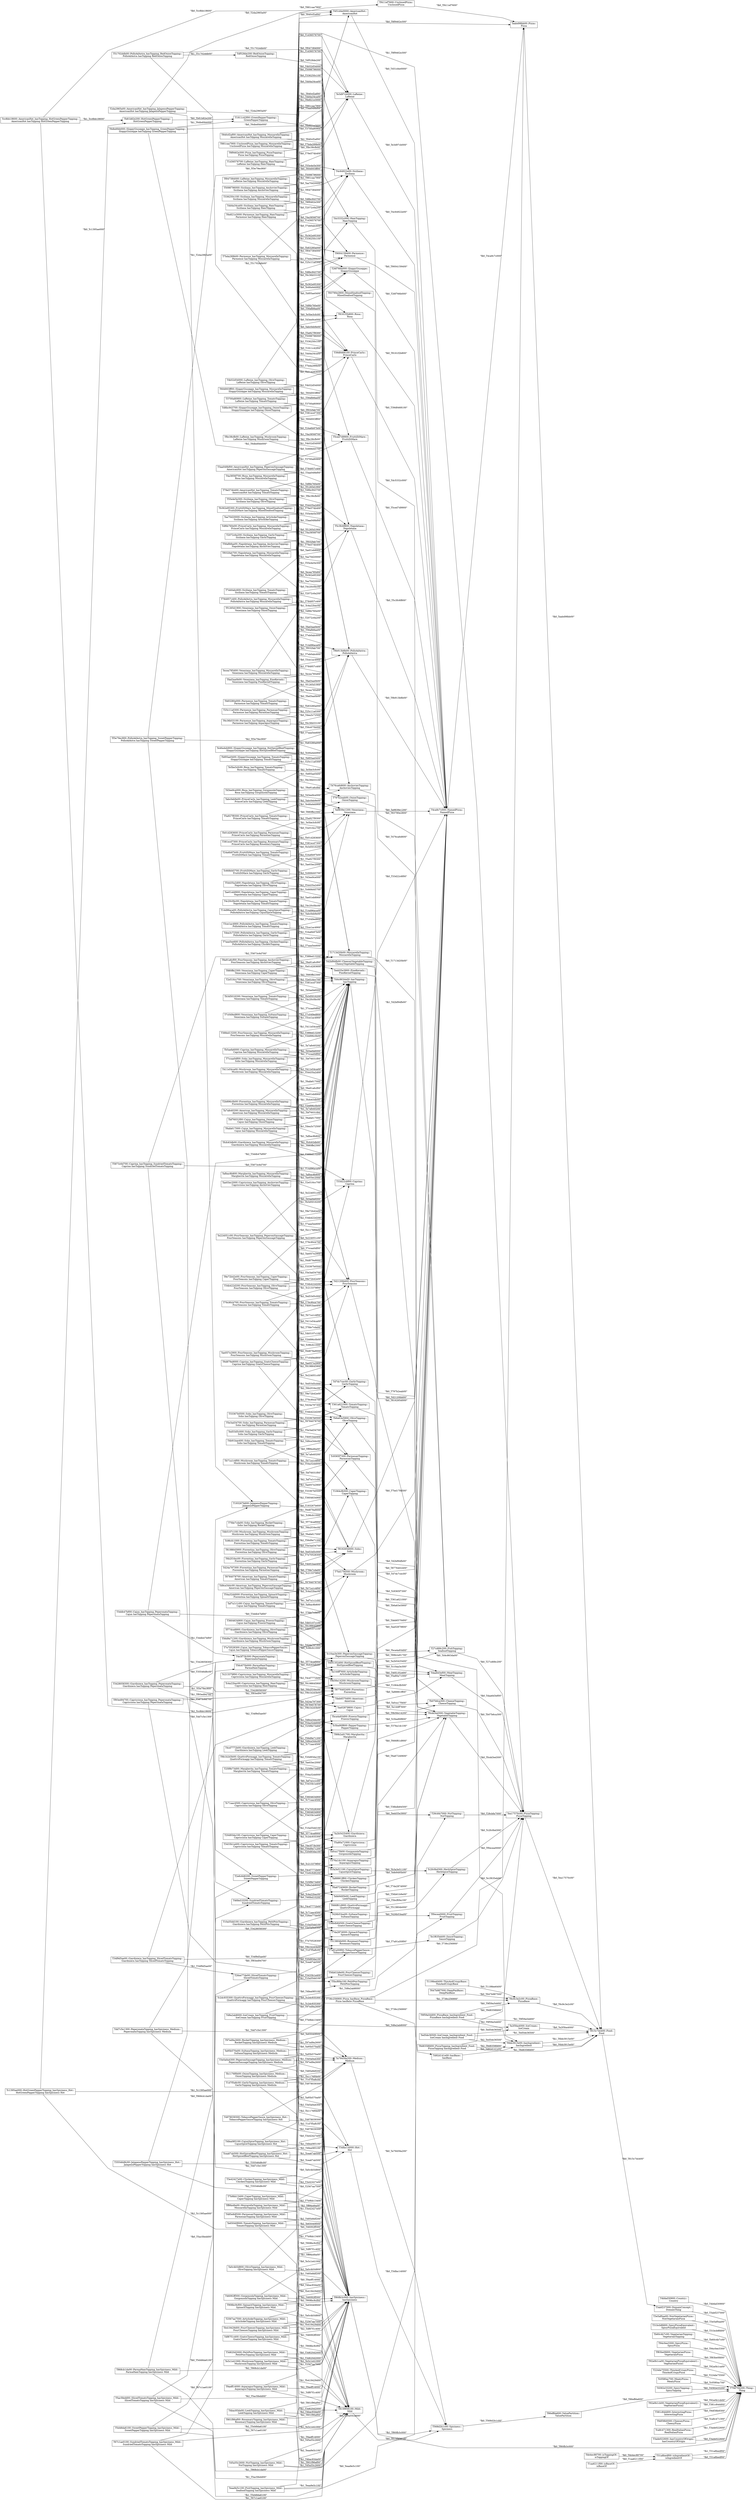 digraph G {
  splines=polyline;
  rankdir=LR;
  "T7f4f794200" [ label="T7f4f794200::Thing::
Thing" shape="box" ];
  "T2e6c6d6200" [ label="T2e6c6d6200::SweetPepperTopping::
SweetPepperTopping" shape="box" ];
  "Tc5ba90f800" [ label="Tc5ba90f800::PepperTopping::
PepperTopping" shape="box" ];
  "Tdaa6d3ef00" [ label="Tdaa6d3ef00::MeatTopping::
MeatTopping" shape="box" ];
  "Tea17570c00" [ label="Tea17570c00::PizzaTopping::
PizzaTopping" shape="box" ];
  "T1064cfb500" [ label="T1064cfb500::CaperTopping::
CaperTopping" shape="box" ];
  "Tfcdd3ed300" [ label="Tfcdd3ed300::VegetableTopping::
VegetableTopping" shape="box" ];
  "T476ca6d600" [ label="T476ca6d600::AnchoviesTopping::
AnchoviesTopping" shape="box" ];
  "T27cd68c200" [ label="T27cd68c200::FishTopping::
SeafoodTopping" shape="box" ];
  "T361a621000" [ label="T361a621000::TomatoTopping::
TomatoTopping" shape="box" ];
  "Taabd98bb00" [ label="Taabd98bb00::Pizza::
Pizza" shape="box" ];
  "T815c7dcb00" [ label="T815c7dcb00::Food::
Food" shape="box" ];
  "T4bfad30900" [ label="T4bfad30900::Country::
Country" shape="box" ];
  "T797b2eab00" [ label="T797b2eab00::OnionTopping::
OnionTopping" shape="box" ];
  "Tb07b6ca300" [ label="Tb07b6ca300::CheeseTopping::
CheeseTopping" shape="box" ];
  "Tb6a63e5900" [ label="Tb6a63e5900::OliveTopping::
OliveTopping" shape="box" ];
  "T1198ee6400" [ label="T1198ee6400::ThinAndCrispyBase::
ThinAndCrispyBase" shape="box" ];
  "T6c9c3e2c00" [ label="T6c9c3e2c00::PizzaBase::
PizzaBase" shape="box" ];
  "Td2120fdd00" [ label="Td2120fdd00::FourSeasons::
FourSeasons" shape="box" ];
  "T4ca9c7c000" [ label="T4ca9c7c000::NamedPizza::
NamedPizza" shape="box" ];
  "Ta79459a200" [ label="Ta79459a200::Medium::
Medium" shape="box" ];
  "T568d2b1c00" [ label="T568d2b1c00::Spiciness::
Spiciness" shape="box" ];
  "T3abf237000" [ label="T3abf237000::DomainConcept::
DomainThing" shape="box" ];
  "T3e5af0aa00" [ label="T3e5af0aa00::NonVegetarianPizza::
NonVegetarianPizza" shape="box" ];
  "T31bcb8fd00" [ label="T31bcb8fd00::SpicyPizzaEquivalent::
SpicyPizzaEquivalent" shape="box" ];
  "Tb60c4b7c00" [ label="Tb60c4b7c00::VegetarianTopping::
VegetarianTopping" shape="box" ];
  "T94c0ee3300" [ label="T94c0ee3300::SpicyPizza::
SpicyPizza" shape="box" ];
  "T33d22c6f00" [ label="T33d22c6f00::Caprina::
Caprina" shape="box" ];
  "T26ee77de00" [ label="T26ee77de00::SlicedTomatoTopping::
SlicedTomatoTopping" shape="box" ];
  "T7da287d000" [ label="T7da287d000::SpinachTopping::
SpinachTopping" shape="box" ];
  "Teeb55e3900" [ label="Teeb55e3900::PineKernels::
PineKernelTopping" shape="box" ];
  "T28cbfa7000" [ label="T28cbfa7000::NutTopping::
NutTopping" shape="box" ];
  "T1713d20b00" [ label="T1713d20b00::MozzarellaTopping::
MozzarellaTopping" shape="box" ];
  "T7bd17f4500" [ label="T7bd17f4500::Mushroom::
Mushroom" shape="box" ];
  "T8776402400" [ label="T8776402400::Fiorentina::
Fiorentina" shape="box" ];
  "Ta144ff7600" [ label="Ta144ff7600::ArtichokeTopping::
ArtichokeTopping" shape="box" ];
  "Tb81b82e200" [ label="Tb81b82e200::HotGreenPepperTopping::
HotGreenPepperTopping" shape="box" ];
  "T1911c42f00" [ label="T1911c42f00::GreenPepperTopping::
GreenPepperTopping" shape="box" ];
  "Tf83be0fd00" [ label="Tf83be0fd00::VegetarianPizza::
VegetarianPizza" shape="box" ];
  "Tdeb6570d00" [ label="Tdeb6570d00::American::
American" shape="box" ];
  "T92a0b1ca00" [ label="T92a0b1ca00::VegetarianPizzaEquivalent1::
VegetarianPizza1" shape="box" ];
  "T224de75500" [ label="T224de75500::ThinAndCrispyPizza::
ThinAndCrispyPizza" shape="box" ];
  "Taa02879800" [ label="Taa02879800::Cajun::
Cajun" shape="box" ];
  "T4c64922e00" [ label="T4c64922e00::Siciliana::
Siciliana" shape="box" ];
  "T666f61d900" [ label="T666f61d900::QuattroFormaggi::
QuattroFormaggi" shape="box" ];
  "Tc0580ac700" [ label="Tc0580ac700::MeatyPizza::
MeatyPizza" shape="box" ];
  "T39d8468100" [ label="T39d8468100::PrinceCarlo::
PrinceCarlo" shape="box" ];
  "T5c3fc6f800" [ label="T5c3fc6f800::Napoletana::
Napoletana" shape="box" ];
  "Tc10aa3e300" [ label="Tc10aa3e300::PeperoniSausageTopping::
PeperoniSausageTopping" shape="box" ];
  "T6a67240600" [ label="T6a67240600::RocketTopping::
RocketTopping" shape="box" ];
  "Ta9839e1200" [ label="Ta9839e1200::Veneziana::
Veneziana" shape="box" ];
  "Ta2b5425400" [ label="Ta2b5425400::Giardiniera::
Giardiniera" shape="box" ];
  "Td2bf94fb00" [ label="Td2bf94fb00::CheeseyVegetableTopping::
CheesyVegetableTopping" shape="box" ];
  "T816265d000" [ label="T816265d000::Soho::
Soho" shape="box" ];
  "T7a91a50f00" [ label="T7a91a50f00::TobascoPepperSauce::
TobascoPepperSauceTopping" shape="box" ];
  "Te1f635eb00" [ label="Te1f635eb00::SauceTopping::
SauceTopping" shape="box" ];
  "Tf0ecea0000" [ label="Tf0ecea0000::FruitTopping::
FruitTopping" shape="box" ];
  "T647b987500" [ label="T647b987500::DeepPanBase::
DeepPanBase" shape="box" ];
  "T4582e33200" [ label="T4582e33200::SpicyTopping::
SpicyTopping" shape="box" ];
  "T9b913b8b00" [ label="T9b913b8b00::PolloAdAstra::
PolloAdAstra" shape="box" ];
  "Tb3a3e51100" [ label="Tb3a3e51100::CajunSpiceTopping::
CajunSpiceTopping" shape="box" ];
  "Tc2fc0bd300" [ label="Tc2fc0bd300::HerbSpiceTopping::
HerbSpiceTopping" shape="box" ];
  "T89b2a91700" [ label="T89b2a91700::Margherita::
Margherita" shape="box" ];
  "T40f1352d00" [ label="T40f1352d00::HotSpicedBeefTopping::
HotSpicedBeefTopping" shape="box" ];
  "T5a80a71000" [ label="T5a80a71000::Capricciosa::
Capricciosa" shape="box" ];
  "Tf411ef7600" [ label="Tf411ef7600::UnclosedPizza::
UnclosedPizza" shape="box" ];
  "Tc9365f7300" [ label="Tc9365f7300::ParmesanTopping::
ParmezanTopping" shape="box" ];
  "Ta2f3ba4000" [ label="Ta2f3ba4000::IceCream::
IceCream" shape="box" ];
  "T5bcf69a100" [ label="T5bcf69a100::PetitPoisTopping::
PetitPoisTopping" shape="box" ];
  "T3dfac14000" [ label="T3dfac14000::Hot::
Hot" shape="box" ];
  "T46fed10200" [ label="T46fed10200::SundriedTomatoTopping::
SundriedTomatoTopping" shape="box" ];
  "T86effda600" [ label="T86effda600::ValuePartition::
ValuePartition" shape="box" ];
  "T83790e2800" [ label="T83790e2800::MixedSeafoodTopping::
MixedSeafoodTopping" shape="box" ];
  "T451d4e0000" [ label="T451d4e0000::AmericanHot::
AmericanHot" shape="box" ];
  "Ta0ca17f400" [ label="Ta0ca17f400::GorgonzolaTopping::
GorgonzolaTopping" shape="box" ];
  "Te3d97cb000" [ label="Te3d97cb000::LaReine::
LaReine" shape="box" ];
  "T92a0b1cb00" [ label="T92a0b1cb00::VegetarianPizzaEquivalent2::
VegetarianPizza2" shape="box" ];
  "T4e3f73b300" [ label="T4e3f73b300::PeperonataTopping::
PeperonataTopping" shape="box" ];
  "T9b56e14200" [ label="T9b56e14200::MushroomTopping::
MushroomTopping" shape="box" ];
  "Tbca4a93d00" [ label="Tbca4a93d00::PrawnsTopping::
PrawnsTopping" shape="box" ];
  "T513804b000" [ label="T513804b000::RosemaryTopping::
RosemaryTopping" shape="box" ];
  "T376a1dc100" [ label="T376a1dc100::AsparagusTopping::
AsparagusTopping" shape="box" ];
  "T8161f2b800" [ label="T8161f2b800::Rosa::
Rosa" shape="box" ];
  "T815f958100" [ label="T815f958100::Mild::
Mild" shape="box" ];
  "T193267b600" [ label="T193267b600::JalapenoPepperTopping::
JalapenoPepperTopping" shape="box" ];
  "T56b61b9e00" [ label="T56b61b9e00::FourCheesesTopping::
FourCheesesTopping" shape="box" ];
  "T56c675b000" [ label="T56c675b000::ParmaHamTopping::
ParmaHamTopping" shape="box" ];
  "Tdc5332c000" [ label="Tdc5332c000::HamTopping::
HamTopping" shape="box" ];
  "T9004159400" [ label="T9004159400::Parmense::
Parmense" shape="box" ];
  "Tdf528de200" [ label="Tdf528de200::RedOnionTopping::
RedOnionTopping" shape="box" ];
  "Ta88861ff00" [ label="Ta88861ff00::ChickenTopping::
ChickenTopping" shape="box" ];
  "T26f766b000" [ label="T26f766b000::SloppyGiuseppe::
SloppyGiuseppe" shape="box" ];
  "T38bdb84500" [ label="T38bdb84500::GoatsCheeseTopping::
GoatsCheeseTopping" shape="box" ];
  "T426b53ea00" [ label="T426b53ea00::SultanaTopping::
SultanaTopping" shape="box" ];
  "T381c84dd00" [ label="T381c84dd00::InterestingPizza::
InterestingPizza" shape="box" ];
  "Tefe9495b00" [ label="Tefe9495b00::LeekTopping::
LeekTopping" shape="box" ];
  "Td7dc7cec00" [ label="Td7dc7cec00::GarlicTopping::
GarlicTopping" shape="box" ];
  "T9df38b9300" [ label="T9df38b9300::CheeseyPizza::
CheesyPizza" shape="box" ];
  "T5ced7d9900" [ label="T5ced7d9900::FruttiDiMare::
FruttiDiMare" shape="box" ];
  "Tca8c471300" [ label="Tca8c471300::RealItalianPizza::
RealItalianPizza" shape="box" ];
  "Td92d141e00" [ label="Td92d141e00::hasBase::
hasBase" shape="box" ];
  "T6bb3915e00" [ label="T6bb3915e00::hasIngredient::
hasIngredient" shape="box" ];
  "T3ade022600" [ label="T3ade022600::hasCountryOfOrigin::
hasCountryOfOrigin" shape="box" ];
  "Tf60fb3c000" [ label="Tf60fb3c000::hasSpiciness::
hasSpiciness" shape="box" ];
  "Td4c863da00" [ label="Td4c863da00::hasTopping::
hasTopping" shape="box" ];
  "T1aa6211f00" [ label="T1aa6211f00::isBaseOf::
isBaseOf" shape="box" ];
  "T31a8bedf00" [ label="T31a8bedf00::isIngredientOf::
isIngredientOf" shape="box" ];
  "Tbb4ec88700" [ label="Tbb4ec88700::isToppingOf::
isToppingOf" shape="box" ];
  "T5d48da6100" [ label="T5d48da6100::SweetPepperTopping_hasSpiciness_Mild::
SweetPepperTopping hasSpiciness Mild" shape="box" ];
  "T7b9bb13400" [ label="T7b9bb13400::CaperTopping_hasSpiciness_Mild::
CaperTopping hasSpiciness Mild" shape="box" ];
  "Te65040f000" [ label="Te65040f000::TomatoTopping_hasSpiciness_Mild::
TomatoTopping hasSpiciness Mild" shape="box" ];
  "T736c256900" [ label="T736c256900::Pizza_hasBase_PizzaBase::
Pizza hasBase PizzaBase" shape="box" ];
  "T8f9462e300" [ label="T8f9462e300::Pizza_hasTopping_PizzaTopping::
Pizza hasTopping PizzaTopping" shape="box" ];
  "Tb1176f0b00" [ label="Tb1176f0b00::OnionTopping_hasSpiciness_Medium::
OnionTopping hasSpiciness Medium" shape="box" ];
  "Ta0c4b5d800" [ label="Ta0c4b5d800::OliveTopping_hasSpiciness_Mild::
OliveTopping hasSpiciness Mild" shape="box" ];
  "T34b422d200" [ label="T34b422d200::FourSeasons_hasTopping_OliveTopping::
FourSeasons hasTopping OliveTopping" shape="box" ];
  "T79c90cb700" [ label="T79c90cb700::FourSeasons_hasTopping_TomatoTopping::
FourSeasons hasTopping TomatoTopping" shape="box" ];
  "T8a91a6cf00" [ label="T8a91a6cf00::FourSeasons_hasTopping_AnchoviesTopping::
FourSeasons hasTopping AnchoviesTopping" shape="box" ];
  "Tae057e2900" [ label="Tae057e2900::FourSeasons_hasTopping_MushroomTopping::
FourSeasons hasTopping MushroomTopping" shape="box" ];
  "T8e72b42e00" [ label="T8e72b42e00::FourSeasons_hasTopping_CaperTopping::
FourSeasons hasTopping CaperTopping" shape="box" ];
  "Te224051c00" [ label="Te224051c00::FourSeasons_hasTopping_PeperoniSausageTopping::
FourSeasons hasTopping PeperoniSausageTopping" shape="box" ];
  "T388ed13200" [ label="T388ed13200::FourSeasons_hasTopping_MozzarellaTopping::
FourSeasons hasTopping MozzarellaTopping" shape="box" ];
  "T6d879a9000" [ label="T6d879a9000::Caprina_hasTopping_GoatsCheeseTopping::
Caprina hasTopping GoatsCheeseTopping" shape="box" ];
  "Tb5aefa6000" [ label="Tb5aefa6000::Caprina_hasTopping_MozzarellaTopping::
Caprina hasTopping MozzarellaTopping" shape="box" ];
  "T5873c6d700" [ label="T5873c6d700::Caprina_hasTopping_SundriedTomatoTopping::
Caprina hasTopping SundriedTomatoTopping" shape="box" ];
  "T5ac5fedd00" [ label="T5ac5fedd00::SlicedTomatoTopping_hasSpiciness_Mild::
SlicedTomatoTopping hasSpiciness Mild" shape="box" ];
  "T908bc9cf00" [ label="T908bc9cf00::SpinachTopping_hasSpiciness_Mild::
SpinachTopping hasSpiciness Mild" shape="box" ];
  "Tff9fa48a00" [ label="Tff9fa48a00::MozzarellaTopping_hasSpiciness_Mild::
MozzarellaTopping hasSpiciness Mild" shape="box" ];
  "T411e54ca00" [ label="T411e54ca00::Mushroom_hasTopping_MozzarellaTopping::
Mushroom hasTopping MozzarellaTopping" shape="box" ];
  "Tdb5107c100" [ label="Tdb5107c100::Mushroom_hasTopping_MushroomTopping::
Mushroom hasTopping MushroomTopping" shape="box" ];
  "Tb71a1c4f00" [ label="Tb71a1c4f00::Mushroom_hasTopping_TomatoTopping::
Mushroom hasTopping TomatoTopping" shape="box" ];
  "Td24a797300" [ label="Td24a797300::Fiorentina_hasTopping_ParmesanTopping::
Fiorentina hasTopping ParmezanTopping" shape="box" ];
  "T6b2f16ec00" [ label="T6b2f16ec00::Fiorentina_hasTopping_GarlicTopping::
Fiorentina hasTopping GarlicTopping" shape="box" ];
  "T54a32dd000" [ label="T54a32dd000::Fiorentina_hasTopping_SpinachTopping::
Fiorentina hasTopping SpinachTopping" shape="box" ];
  "T2b896c0b00" [ label="T2b896c0b00::Fiorentina_hasTopping_MozzarellaTopping::
Fiorentina hasTopping MozzarellaTopping" shape="box" ];
  "Tc96cfc1000" [ label="Tc96cfc1000::Fiorentina_hasTopping_TomatoTopping::
Fiorentina hasTopping TomatoTopping" shape="box" ];
  "T8198645900" [ label="T8198645900::Fiorentina_hasTopping_OliveTopping::
Fiorentina hasTopping OliveTopping" shape="box" ];
  "T2567aa7500" [ label="T2567aa7500::ArtichokeTopping_hasSpiciness_Mild::
ArtichokeTopping hasSpiciness Mild" shape="box" ];
  "Tc1395ae000" [ label="Tc1395ae000::HotGreenPepperTopping_hasSpiciness_Hot::
HotGreenPepperTopping hasSpiciness Hot" shape="box" ];
  "Ta7afe40200" [ label="Ta7afe40200::American_hasTopping_MozzarellaTopping::
American hasTopping MozzarellaTopping" shape="box" ];
  "T8784078700" [ label="T8784078700::American_hasTopping_TomatoTopping::
American hasTopping TomatoTopping" shape="box" ];
  "Td9ce344c00" [ label="Td9ce344c00::American_hasTopping_PeperoniSausageTopping::
American hasTopping PeperoniSausageTopping" shape="box" ];
  "T3604634900" [ label="T3604634900::Cajun_hasTopping_PrawnsTopping::
Cajun hasTopping PrawnsTopping" shape="box" ];
  "T3ddb47bf00" [ label="T3ddb47bf00::Cajun_hasTopping_PeperonataTopping::
Cajun hasTopping PeperonataTopping" shape="box" ];
  "Tbf76031f00" [ label="Tbf76031f00::Cajun_hasTopping_OnionTopping::
Cajun hasTopping OnionTopping" shape="box" ];
  "T6afa617000" [ label="T6afa617000::Cajun_hasTopping_MozzarellaTopping::
Cajun hasTopping MozzarellaTopping" shape="box" ];
  "T7e70528300" [ label="T7e70528300::Cajun_hasTopping_TobascoPepperSauce::
Cajun hasTopping TobascoPepperSauceTopping" shape="box" ];
  "Taf7a1c1c00" [ label="Taf7a1c1c00::Cajun_hasTopping_TomatoTopping::
Cajun hasTopping TomatoTopping" shape="box" ];
  "T2072c6a200" [ label="T2072c6a200::Siciliana_hasTopping_GarlicTopping::
Siciliana hasTopping GarlicTopping" shape="box" ];
  "T336250c100" [ label="T336250c100::Siciliana_hasTopping_MozzarellaTopping::
Siciliana hasTopping MozzarellaTopping" shape="box" ];
  "T55e4e5e300" [ label="T55e4e5e300::Siciliana_hasTopping_OliveTopping::
Siciliana hasTopping OliveTopping" shape="box" ];
  "T7eb0abc600" [ label="T7eb0abc600::Siciliana_hasTopping_TomatoTopping::
Siciliana hasTopping TomatoTopping" shape="box" ];
  "Taa70d20000" [ label="Taa70d20000::Siciliana_hasTopping_ArtichokeTopping::
Siciliana hasTopping ArtichokeTopping" shape="box" ];
  "Tdd4a34ca00" [ label="Tdd4a34ca00::Siciliana_hasTopping_HamTopping::
Siciliana hasTopping HamTopping" shape="box" ];
  "T5098796000" [ label="T5098796000::Siciliana_hasTopping_AnchoviesTopping::
Siciliana hasTopping AnchoviesTopping" shape="box" ];
  "T9b1b2d3b00" [ label="T9b1b2d3b00::QuattroFormaggi_hasTopping_TomatoTopping::
QuattroFormaggi hasTopping TomatoTopping" shape="box" ];
  "Tc2dc935300" [ label="Tc2dc935300::QuattroFormaggi_hasTopping_FourCheesesTopping::
QuattroFormaggi hasTopping FourCheesesTopping" shape="box" ];
  "T5a927f9300" [ label="T5a927f9300::PrinceCarlo_hasTopping_TomatoTopping::
PrinceCarlo hasTopping TomatoTopping" shape="box" ];
  "Tdf6b760e00" [ label="Tdf6b760e00::PrinceCarlo_hasTopping_MozzarellaTopping::
PrinceCarlo hasTopping MozzarellaTopping" shape="box" ];
  "Tb01d283600" [ label="Tb01d283600::PrinceCarlo_hasTopping_ParmesanTopping::
PrinceCarlo hasTopping ParmezanTopping" shape="box" ];
  "Tabc0eb9e00" [ label="Tabc0eb9e00::PrinceCarlo_hasTopping_LeekTopping::
PrinceCarlo hasTopping LeekTopping" shape="box" ];
  "T381ecd7300" [ label="T381ecd7300::PrinceCarlo_hasTopping_RosemaryTopping::
PrinceCarlo hasTopping RosemaryTopping" shape="box" ];
  "Tae01eb8900" [ label="Tae01eb8900::Napoletana_hasTopping_CaperTopping::
Napoletana hasTopping CaperTopping" shape="box" ];
  "T56afb8aa00" [ label="T56afb8aa00::Napoletana_hasTopping_AnchoviesTopping::
Napoletana hasTopping AnchoviesTopping" shape="box" ];
  "T4c20c0bc00" [ label="T4c20c0bc00::Napoletana_hasTopping_TomatoTopping::
Napoletana hasTopping TomatoTopping" shape="box" ];
  "T54435a2d00" [ label="T54435a2d00::Napoletana_hasTopping_OliveTopping::
Napoletana hasTopping OliveTopping" shape="box" ];
  "Tf032fab700" [ label="Tf032fab700::Napoletana_hasTopping_MozzarellaTopping::
Napoletana hasTopping MozzarellaTopping" shape="box" ];
  "T3e5a0a4300" [ label="T3e5a0a4300::PeperoniSausageTopping_hasSpiciness_Medium::
PeperoniSausageTopping hasSpiciness Medium" shape="box" ];
  "T97ed9a2600" [ label="T97ed9a2600::RocketTopping_hasSpiciness_Medium::
RocketTopping hasSpiciness Medium" shape="box" ];
  "Tf1265d1900" [ label="Tf1265d1900::Veneziana_hasTopping_OnionTopping::
Veneziana hasTopping OnionTopping" shape="box" ];
  "T880ffe2300" [ label="T880ffe2300::Veneziana_hasTopping_CaperTopping::
Veneziana hasTopping CaperTopping" shape="box" ];
  "Tfad3aa0b00" [ label="Tfad3aa0b00::Veneziana_hasTopping_PineKernels::
Veneziana hasTopping PineKernelTopping" shape="box" ];
  "T2e516cc700" [ label="T2e516cc700::Veneziana_hasTopping_OliveTopping::
Veneziana hasTopping OliveTopping" shape="box" ];
  "Tb3d5016200" [ label="Tb3d5016200::Veneziana_hasTopping_TomatoTopping::
Veneziana hasTopping TomatoTopping" shape="box" ];
  "T7c049ed800" [ label="T7c049ed800::Veneziana_hasTopping_SultanaTopping::
Veneziana hasTopping SultanaTopping" shape="box" ];
  "Tecea785d00" [ label="Tecea785d00::Veneziana_hasTopping_MozzarellaTopping::
Veneziana hasTopping MozzarellaTopping" shape="box" ];
  "Tf77dca8900" [ label="Tf77dca8900::Giardiniera_hasTopping_OliveTopping::
Giardiniera hasTopping OliveTopping" shape="box" ];
  "Tfcfc63db00" [ label="Tfcfc63db00::Giardiniera_hasTopping_MozzarellaTopping::
Giardiniera hasTopping MozzarellaTopping" shape="box" ];
  "T10a55dd100" [ label="T10a55dd100::Giardiniera_hasTopping_PetitPoisTopping::
Giardiniera hasTopping PetitPoisTopping" shape="box" ];
  "T4cd7772b00" [ label="T4cd7772b00::Giardiniera_hasTopping_LeekTopping::
Giardiniera hasTopping LeekTopping" shape="box" ];
  "T56d9a71200" [ label="T56d9a71200::Giardiniera_hasTopping_MushroomTopping::
Giardiniera hasTopping MushroomTopping" shape="box" ];
  "T3428058300" [ label="T3428058300::Giardiniera_hasTopping_PeperonataTopping::
Giardiniera hasTopping PeperonataTopping" shape="box" ];
  "T34f9d5ae00" [ label="T34f9d5ae00::Giardiniera_hasTopping_SlicedTomatoTopping::
Giardiniera hasTopping SlicedTomatoTopping" shape="box" ];
  "Ted53d5c000" [ label="Ted53d5c000::Soho_hasTopping_GarlicTopping::
Soho hasTopping GarlicTopping" shape="box" ];
  "T33367b0500" [ label="T33367b0500::Soho_hasTopping_OliveTopping::
Soho hasTopping OliveTopping" shape="box" ];
  "T5e3ad34700" [ label="T5e3ad34700::Soho_hasTopping_ParmesanTopping::
Soho hasTopping ParmezanTopping" shape="box" ];
  "T7fde7cda00" [ label="T7fde7cda00::Soho_hasTopping_RocketTopping::
Soho hasTopping RocketTopping" shape="box" ];
  "T4b91bae400" [ label="T4b91bae400::Soho_hasTopping_TomatoTopping::
Soho hasTopping TomatoTopping" shape="box" ];
  "T7ccaa0df00" [ label="T7ccaa0df00::Soho_hasTopping_MozzarellaTopping::
Soho hasTopping MozzarellaTopping" shape="box" ];
  "T4978039300" [ label="T4978039300::TobascoPepperSauce_hasSpiciness_Hot::
TobascoPepperSauceTopping hasSpiciness Hot" shape="box" ];
  "Tdea3c72500" [ label="Tdea3c72500::PolloAdAstra_hasTopping_GarlicTopping::
PolloAdAstra hasTopping GarlicTopping" shape="box" ];
  "Tf3e79ec900" [ label="Tf3e79ec900::PolloAdAstra_hasTopping_SweetPepperTopping::
PolloAdAstra hasTopping SweetPepperTopping" shape="box" ];
  "T51702ddb00" [ label="T51702ddb00::PolloAdAstra_hasTopping_RedOnionTopping::
PolloAdAstra hasTopping RedOnionTopping" shape="box" ];
  "T784957c400" [ label="T784957c400::PolloAdAstra_hasTopping_MozzarellaTopping::
PolloAdAstra hasTopping MozzarellaTopping" shape="box" ];
  "T7aaa5ee600" [ label="T7aaa5ee600::PolloAdAstra_hasTopping_ChickenTopping::
PolloAdAstra hasTopping ChickenTopping" shape="box" ];
  "T3ce1ac4900" [ label="T3ce1ac4900::PolloAdAstra_hasTopping_TomatoTopping::
PolloAdAstra hasTopping TomatoTopping" shape="box" ];
  "T14d96aca00" [ label="T14d96aca00::PolloAdAstra_hasTopping_CajunSpiceTopping::
PolloAdAstra hasTopping CajunSpiceTopping" shape="box" ];
  "T4fea085100" [ label="T4fea085100::CajunSpiceTopping_hasSpiciness_Hot::
CajunSpiceTopping hasSpiciness Hot" shape="box" ];
  "T25f9b73d00" [ label="T25f9b73d00::Margherita_hasTopping_TomatoTopping::
Margherita hasTopping TomatoTopping" shape="box" ];
  "Tafbac8b800" [ label="Tafbac8b800::Margherita_hasTopping_MozzarellaTopping::
Margherita hasTopping MozzarellaTopping" shape="box" ];
  "Tcea67ab500" [ label="Tcea67ab500::HotSpicedBeefTopping_hasSpiciness_Hot::
HotSpicedBeefTopping hasSpiciness Hot" shape="box" ];
  "Tc71aac4500" [ label="Tc71aac4500::Capricciosa_hasTopping_OliveTopping::
Capricciosa hasTopping OliveTopping" shape="box" ];
  "Tc4a22bac00" [ label="Tc4a22bac00::Capricciosa_hasTopping_HamTopping::
Capricciosa hasTopping HamTopping" shape="box" ];
  "Tc213379f00" [ label="Tc213379f00::Capricciosa_hasTopping_MozzarellaTopping::
Capricciosa hasTopping MozzarellaTopping" shape="box" ];
  "T20d93da100" [ label="T20d93da100::Capricciosa_hasTopping_CaperTopping::
Capricciosa hasTopping CaperTopping" shape="box" ];
  "T3433b1a400" [ label="T3433b1a400::Capricciosa_hasTopping_TomatoTopping::
Capricciosa hasTopping TomatoTopping" shape="box" ];
  "Tae03ec2000" [ label="Tae03ec2000::Capricciosa_hasTopping_AnchoviesTopping::
Capricciosa hasTopping AnchoviesTopping" shape="box" ];
  "Tf93ed94700" [ label="Tf93ed94700::Capricciosa_hasTopping_PeperonataTopping::
Capricciosa hasTopping PeperonataTopping" shape="box" ];
  "T881caa7900" [ label="T881caa7900::UnclosedPizza_hasTopping_MozzarellaTopping::
UnclosedPizza hasTopping MozzarellaTopping" shape="box" ];
  "T485e8df200" [ label="T485e8df200::ParmesanTopping_hasSpiciness_Mild::
ParmezanTopping hasSpiciness Mild" shape="box" ];
  "Td8a2ab8000" [ label="Td8a2ab8000::IceCream_hasTopping_FruitTopping::
IceCream hasTopping FruitTopping" shape="box" ];
  "Ted5de36500" [ label="Ted5de36500::IceCream_hasIngredient_Food::
IceCream hasIngredient Food" shape="box" ];
  "T3d620d2000" [ label="T3d620d2000::PetitPoisTopping_hasSpiciness_Mild::
PetitPoisTopping hasSpiciness Mild" shape="box" ];
  "T67c1ae0100" [ label="T67c1ae0100::SundriedTomatoTopping_hasSpiciness_Mild::
SundriedTomatoTopping hasSpiciness Mild" shape="box" ];
  "T2da2965a00" [ label="T2da2965a00::AmericanHot_hasTopping_JalapenoPepperTopping::
AmericanHot hasTopping JalapenoPepperTopping" shape="box" ];
  "T840cf2af00" [ label="T840cf2af00::AmericanHot_hasTopping_MozzarellaTopping::
AmericanHot hasTopping MozzarellaTopping" shape="box" ];
  "T79e574b400" [ label="T79e574b400::AmericanHot_hasTopping_TomatoTopping::
AmericanHot hasTopping TomatoTopping" shape="box" ];
  "T3aa049bf00" [ label="T3aa049bf00::AmericanHot_hasTopping_PeperoniSausageTopping::
AmericanHot hasTopping PeperoniSausageTopping" shape="box" ];
  "Tcc8bb18600" [ label="Tcc8bb18600::AmericanHot_hasTopping_HotGreenPepperTopping::
AmericanHot hasTopping HotGreenPepperTopping" shape="box" ];
  "T46092ff300" [ label="T46092ff300::GorgonzolaTopping_hasSpiciness_Mild::
GorgonzolaTopping hasSpiciness Mild" shape="box" ];
  "T3700a80900" [ label="T3700a80900::LaReine_hasTopping_TomatoTopping::
LaReine hasTopping TomatoTopping" shape="box" ];
  "Tfbc38cfb00" [ label="Tfbc38cfb00::LaReine_hasTopping_MushroomTopping::
LaReine hasTopping MushroomTopping" shape="box" ];
  "T4b52d54000" [ label="T4b52d54000::LaReine_hasTopping_OliveTopping::
LaReine hasTopping OliveTopping" shape="box" ];
  "T1d36576700" [ label="T1d36576700::LaReine_hasTopping_HamTopping::
LaReine hasTopping HamTopping" shape="box" ];
  "Tf047384000" [ label="Tf047384000::LaReine_hasTopping_MozzarellaTopping::
LaReine hasTopping MozzarellaTopping" shape="box" ];
  "Tdd7c5e1300" [ label="Tdd7c5e1300::PeperonataTopping_hasSpiciness_Medium::
PeperonataTopping hasSpiciness Medium" shape="box" ];
  "Te3c1e41000" [ label="Te3c1e41000::MushroomTopping_hasSpiciness_Mild::
MushroomTopping hasSpiciness Mild" shape="box" ];
  "T801f96af00" [ label="T801f96af00::RosemaryTopping_hasSpiciness_Mild::
RosemaryTopping hasSpiciness Mild" shape="box" ];
  "T9aeff14000" [ label="T9aeff14000::AsparagusTopping_hasSpiciness_Mild::
AsparagusTopping hasSpiciness Mild" shape="box" ];
  "T4a3856f700" [ label="T4a3856f700::Rosa_hasTopping_MozzarellaTopping::
Rosa hasTopping MozzarellaTopping" shape="box" ];
  "Td3ee9ce000" [ label="Td3ee9ce000::Rosa_hasTopping_GorgonzolaTopping::
Rosa hasTopping GorgonzolaTopping" shape="box" ];
  "Te5be3cfc00" [ label="Te5be3cfc00::Rosa_hasTopping_TomatoTopping::
Rosa hasTopping TomatoTopping" shape="box" ];
  "T35546d8c00" [ label="T35546d8c00::JalapenoPepperTopping_hasSpiciness_Hot::
JalapenoPepperTopping hasSpiciness Hot" shape="box" ];
  "Tb419429d00" [ label="Tb419429d00::FourCheesesTopping_hasSpiciness_Mild::
FourCheesesTopping hasSpiciness Mild" shape="box" ];
  "T868cb1da00" [ label="T868cb1da00::ParmaHamTopping_hasSpiciness_Mild::
ParmaHamTopping hasSpiciness Mild" shape="box" ];
  "T25c11a0300" [ label="T25c11a0300::Parmense_hasTopping_ParmesanTopping::
Parmense hasTopping ParmezanTopping" shape="box" ];
  "Tb83280a000" [ label="Tb83280a000::Parmense_hasTopping_TomatoTopping::
Parmense hasTopping TomatoTopping" shape="box" ];
  "T6e821e3000" [ label="T6e821e3000::Parmense_hasTopping_HamTopping::
Parmense hasTopping HamTopping" shape="box" ];
  "T6c36b53100" [ label="T6c36b53100::Parmense_hasTopping_AsparagusTopping::
Parmense hasTopping AsparagusTopping" shape="box" ];
  "T7bda289b00" [ label="T7bda289b00::Parmense_hasTopping_MozzarellaTopping::
Parmense hasTopping MozzarellaTopping" shape="box" ];
  "T3e42427e00" [ label="T3e42427e00::ChickenTopping_hasSpiciness_Mild::
ChickenTopping hasSpiciness Mild" shape="box" ];
  "Te46a4eb900" [ label="Te46a4eb900::SloppyGiuseppe_hasTopping_HotSpicedBeefTopping::
SloppyGiuseppe hasTopping HotSpicedBeefTopping" shape="box" ];
  "Td8bc943700" [ label="Td8bc943700::SloppyGiuseppe_hasTopping_OnionTopping::
SloppyGiuseppe hasTopping OnionTopping" shape="box" ];
  "T60d003ff00" [ label="T60d003ff00::SloppyGiuseppe_hasTopping_MozzarellaTopping::
SloppyGiuseppe hasTopping MozzarellaTopping" shape="box" ];
  "T6dbd0bb000" [ label="T6dbd0bb000::SloppyGiuseppe_hasTopping_GreenPepperTopping::
SloppyGiuseppe hasTopping GreenPepperTopping" shape="box" ];
  "Tbf05ae0400" [ label="Tbf05ae0400::SloppyGiuseppe_hasTopping_TomatoTopping::
SloppyGiuseppe hasTopping TomatoTopping" shape="box" ];
  "Teaa9e5c100" [ label="Teaa9e5c100::FishTopping_hasSpiciness_Mild::
SeafoodTopping hasSpiciness Mild" shape="box" ];
  "Tdf87f1c400" [ label="Tdf87f1c400::GoatsCheeseTopping_hasSpiciness_Mild::
GoatsCheeseTopping hasSpiciness Mild" shape="box" ];
  "Ta95b570a00" [ label="Ta95b570a00::SultanaTopping_hasSpiciness_Medium::
SultanaTopping hasSpiciness Medium" shape="box" ];
  "Td5a55c2600" [ label="Td5a55c2600::NutTopping_hasSpiciness_Mild::
NutTopping hasSpiciness Mild" shape="box" ];
  "T9f59a5dd00" [ label="T9f59a5dd00::PizzaBase_hasIngredient_Food::
PizzaBase hasIngredient Food" shape="box" ];
  "T4bac93da00" [ label="T4bac93da00::LeekTopping_hasSpiciness_Mild::
LeekTopping hasSpiciness Mild" shape="box" ];
  "T8d8358fd00" [ label="T8d8358fd00::PizzaTopping_hasIngredient_Food::
PizzaTopping hasIngredient Food" shape="box" ];
  "T1d7f5a8c00" [ label="T1d7f5a8c00::GarlicTopping_hasSpiciness_Medium::
GarlicTopping hasSpiciness Medium" shape="box" ];
  "Tc668d45700" [ label="Tc668d45700::FruttiDiMare_hasTopping_GarlicTopping::
FruttiDiMare hasTopping GarlicTopping" shape="box" ];
  "T24a6b97b00" [ label="T24a6b97b00::FruttiDiMare_hasTopping_TomatoTopping::
FruttiDiMare hasTopping TomatoTopping" shape="box" ];
  "Tb362e95300" [ label="Tb362e95300::FruttiDiMare_hasTopping_MixedSeafoodTopping::
FruttiDiMare hasTopping MixedSeafoodTopping" shape="box" ];
  "T2e6c6d6200" -> "Tc5ba90f800" [ label="\"fk0_T2e6c6d6200\"" ];
  "Tdaa6d3ef00" -> "Tea17570c00" [ label="\"fk0_Tdaa6d3ef00\"" ];
  "T1064cfb500" -> "Tfcdd3ed300" [ label="\"fk0_T1064cfb500\"" ];
  "T476ca6d600" -> "T27cd68c200" [ label="\"fk0_T476ca6d600\"" ];
  "T361a621000" -> "Tfcdd3ed300" [ label="\"fk0_T361a621000\"" ];
  "Tfcdd3ed300" -> "Tea17570c00" [ label="\"fk0_Tfcdd3ed300\"" ];
  "Taabd98bb00" -> "T815c7dcb00" [ label="\"fk0_Taabd98bb00\"" ];
  "T4bfad30900" -> "T7f4f794200" [ label="\"fk0_T4bfad30900\"" ];
  "T797b2eab00" -> "Tfcdd3ed300" [ label="\"fk0_T797b2eab00\"" ];
  "Tb07b6ca300" -> "Tea17570c00" [ label="\"fk0_Tb07b6ca300\"" ];
  "Tb6a63e5900" -> "Tfcdd3ed300" [ label="\"fk0_Tb6a63e5900\"" ];
  "T1198ee6400" -> "T6c9c3e2c00" [ label="\"fk0_T1198ee6400\"" ];
  "Td2120fdd00" -> "T4ca9c7c000" [ label="\"fk0_Td2120fdd00\"" ];
  "Ta79459a200" -> "T568d2b1c00" [ label="\"fk0_Ta79459a200\"" ];
  "T3abf237000" -> "T7f4f794200" [ label="\"fk0_T3abf237000\"" ];
  "T3e5af0aa00" -> "T7f4f794200" [ label="\"fk0_T3e5af0aa00\"" ];
  "T31bcb8fd00" -> "T7f4f794200" [ label="\"fk0_T31bcb8fd00\"" ];
  "Tb60c4b7c00" -> "T7f4f794200" [ label="\"fk0_Tb60c4b7c00\"" ];
  "T94c0ee3300" -> "T7f4f794200" [ label="\"fk0_T94c0ee3300\"" ];
  "T33d22c6f00" -> "T4ca9c7c000" [ label="\"fk0_T33d22c6f00\"" ];
  "T4ca9c7c000" -> "Taabd98bb00" [ label="\"fk0_T4ca9c7c000\"" ];
  "T26ee77de00" -> "T361a621000" [ label="\"fk0_T26ee77de00\"" ];
  "T7da287d000" -> "Tfcdd3ed300" [ label="\"fk0_T7da287d000\"" ];
  "Teeb55e3900" -> "T28cbfa7000" [ label="\"fk0_Teeb55e3900\"" ];
  "T1713d20b00" -> "Tb07b6ca300" [ label="\"fk0_T1713d20b00\"" ];
  "T7bd17f4500" -> "T4ca9c7c000" [ label="\"fk0_T7bd17f4500\"" ];
  "T8776402400" -> "T4ca9c7c000" [ label="\"fk0_T8776402400\"" ];
  "Ta144ff7600" -> "Tfcdd3ed300" [ label="\"fk0_Ta144ff7600\"" ];
  "Tb81b82e200" -> "T1911c42f00" [ label="\"fk0_Tb81b82e200\"" ];
  "Tc5ba90f800" -> "Tfcdd3ed300" [ label="\"fk0_Tc5ba90f800\"" ];
  "Tf83be0fd00" -> "T7f4f794200" [ label="\"fk0_Tf83be0fd00\"" ];
  "Tdeb6570d00" -> "T4ca9c7c000" [ label="\"fk0_Tdeb6570d00\"" ];
  "T92a0b1ca00" -> "T7f4f794200" [ label="\"fk0_T92a0b1ca00\"" ];
  "T224de75500" -> "T7f4f794200" [ label="\"fk0_T224de75500\"" ];
  "Taa02879800" -> "T4ca9c7c000" [ label="\"fk0_Taa02879800\"" ];
  "T4c64922e00" -> "T4ca9c7c000" [ label="\"fk0_T4c64922e00\"" ];
  "T1911c42f00" -> "Tc5ba90f800" [ label="\"fk0_T1911c42f00\"" ];
  "T666f61d900" -> "T4ca9c7c000" [ label="\"fk0_T666f61d900\"" ];
  "Tc0580ac700" -> "T7f4f794200" [ label="\"fk0_Tc0580ac700\"" ];
  "T39d8468100" -> "T4ca9c7c000" [ label="\"fk0_T39d8468100\"" ];
  "T5c3fc6f800" -> "T4ca9c7c000" [ label="\"fk0_T5c3fc6f800\"" ];
  "Tc10aa3e300" -> "Tdaa6d3ef00" [ label="\"fk0_Tc10aa3e300\"" ];
  "T815c7dcb00" -> "T3abf237000" [ label="\"fk0_T815c7dcb00\"" ];
  "T6a67240600" -> "Tfcdd3ed300" [ label="\"fk0_T6a67240600\"" ];
  "Ta9839e1200" -> "T4ca9c7c000" [ label="\"fk0_Ta9839e1200\"" ];
  "Ta2b5425400" -> "T4ca9c7c000" [ label="\"fk0_Ta2b5425400\"" ];
  "Td2bf94fb00" -> "Tfcdd3ed300" [ label="\"fk0_Td2bf94fb00\"" ];
  "Td2bf94fb00" -> "Tb07b6ca300" [ label="\"fk1_Td2bf94fb00\"" ];
  "T816265d000" -> "T4ca9c7c000" [ label="\"fk0_T816265d000\"" ];
  "T7a91a50f00" -> "Te1f635eb00" [ label="\"fk0_T7a91a50f00\"" ];
  "Tf0ecea0000" -> "Tea17570c00" [ label="\"fk0_Tf0ecea0000\"" ];
  "T647b987500" -> "T6c9c3e2c00" [ label="\"fk0_T647b987500\"" ];
  "T4582e33200" -> "T7f4f794200" [ label="\"fk0_T4582e33200\"" ];
  "T9b913b8b00" -> "T4ca9c7c000" [ label="\"fk0_T9b913b8b00\"" ];
  "Tb3a3e51100" -> "Tc2fc0bd300" [ label="\"fk0_Tb3a3e51100\"" ];
  "T89b2a91700" -> "T4ca9c7c000" [ label="\"fk0_T89b2a91700\"" ];
  "T40f1352d00" -> "Tdaa6d3ef00" [ label="\"fk0_T40f1352d00\"" ];
  "T5a80a71000" -> "T4ca9c7c000" [ label="\"fk0_T5a80a71000\"" ];
  "Tf411ef7600" -> "Taabd98bb00" [ label="\"fk0_Tf411ef7600\"" ];
  "Tc9365f7300" -> "Tb07b6ca300" [ label="\"fk0_Tc9365f7300\"" ];
  "Ta2f3ba4000" -> "T815c7dcb00" [ label="\"fk0_Ta2f3ba4000\"" ];
  "T5bcf69a100" -> "Tfcdd3ed300" [ label="\"fk0_T5bcf69a100\"" ];
  "T3dfac14000" -> "T568d2b1c00" [ label="\"fk0_T3dfac14000\"" ];
  "T46fed10200" -> "T361a621000" [ label="\"fk0_T46fed10200\"" ];
  "T568d2b1c00" -> "T86effda600" [ label="\"fk0_T568d2b1c00\"" ];
  "T83790e2800" -> "T27cd68c200" [ label="\"fk0_T83790e2800\"" ];
  "Tc2fc0bd300" -> "Tea17570c00" [ label="\"fk0_Tc2fc0bd300\"" ];
  "T451d4e0000" -> "T4ca9c7c000" [ label="\"fk0_T451d4e0000\"" ];
  "Ta0ca17f400" -> "Tb07b6ca300" [ label="\"fk0_Ta0ca17f400\"" ];
  "Te3d97cb000" -> "T4ca9c7c000" [ label="\"fk0_Te3d97cb000\"" ];
  "T92a0b1cb00" -> "T7f4f794200" [ label="\"fk0_T92a0b1cb00\"" ];
  "T4e3f73b300" -> "Tc5ba90f800" [ label="\"fk0_T4e3f73b300\"" ];
  "T9b56e14200" -> "Tfcdd3ed300" [ label="\"fk0_T9b56e14200\"" ];
  "Tbca4a93d00" -> "T27cd68c200" [ label="\"fk0_Tbca4a93d00\"" ];
  "T513804b000" -> "Tc2fc0bd300" [ label="\"fk0_T513804b000\"" ];
  "T376a1dc100" -> "Tfcdd3ed300" [ label="\"fk0_T376a1dc100\"" ];
  "T8161f2b800" -> "T4ca9c7c000" [ label="\"fk0_T8161f2b800\"" ];
  "T815f958100" -> "T568d2b1c00" [ label="\"fk0_T815f958100\"" ];
  "T193267b600" -> "Tc5ba90f800" [ label="\"fk0_T193267b600\"" ];
  "T56b61b9e00" -> "Tb07b6ca300" [ label="\"fk0_T56b61b9e00\"" ];
  "T56c675b000" -> "Tdc5332c000" [ label="\"fk0_T56c675b000\"" ];
  "T9004159400" -> "T4ca9c7c000" [ label="\"fk0_T9004159400\"" ];
  "T86effda600" -> "T7f4f794200" [ label="\"fk0_T86effda600\"" ];
  "Tdf528de200" -> "T797b2eab00" [ label="\"fk0_Tdf528de200\"" ];
  "Ta88861ff00" -> "Tdaa6d3ef00" [ label="\"fk0_Ta88861ff00\"" ];
  "T26f766b000" -> "T4ca9c7c000" [ label="\"fk0_T26f766b000\"" ];
  "T27cd68c200" -> "Tea17570c00" [ label="\"fk0_T27cd68c200\"" ];
  "T38bdb84500" -> "Tb07b6ca300" [ label="\"fk0_T38bdb84500\"" ];
  "T426b53ea00" -> "Tf0ecea0000" [ label="\"fk0_T426b53ea00\"" ];
  "T381c84dd00" -> "T7f4f794200" [ label="\"fk0_T381c84dd00\"" ];
  "Tdc5332c000" -> "Tdaa6d3ef00" [ label="\"fk0_Tdc5332c000\"" ];
  "T28cbfa7000" -> "Tea17570c00" [ label="\"fk0_T28cbfa7000\"" ];
  "T6c9c3e2c00" -> "T815c7dcb00" [ label="\"fk0_T6c9c3e2c00\"" ];
  "Te1f635eb00" -> "Tea17570c00" [ label="\"fk0_Te1f635eb00\"" ];
  "Tefe9495b00" -> "Tfcdd3ed300" [ label="\"fk0_Tefe9495b00\"" ];
  "Tea17570c00" -> "T815c7dcb00" [ label="\"fk0_Tea17570c00\"" ];
  "Td7dc7cec00" -> "Tfcdd3ed300" [ label="\"fk0_Td7dc7cec00\"" ];
  "T9df38b9300" -> "T7f4f794200" [ label="\"fk0_T9df38b9300\"" ];
  "T5ced7d9900" -> "T4ca9c7c000" [ label="\"fk0_T5ced7d9900\"" ];
  "Tca8c471300" -> "T7f4f794200" [ label="\"fk0_Tca8c471300\"" ];
  "Td92d141e00" -> "T6bb3915e00" [ label="\"fk0_Td92d141e00\"" ];
  "T3ade022600" -> "T7f4f794200" [ label="\"fk0_T3ade022600\"" ];
  "T3ade022600" -> "T7f4f794200" [ label="\"fk1_T3ade022600\"" ];
  "T6bb3915e00" -> "T815c7dcb00" [ label="\"fk1_T6bb3915e00\"" ];
  "T6bb3915e00" -> "T815c7dcb00" [ label="\"fk0_T6bb3915e00\"" ];
  "Tf60fb3c000" -> "T568d2b1c00" [ label="\"fk1_Tf60fb3c000\"" ];
  "Tf60fb3c000" -> "T7f4f794200" [ label="\"fk0_Tf60fb3c000\"" ];
  "Td4c863da00" -> "T6bb3915e00" [ label="\"fk0_Td4c863da00\"" ];
  "T1aa6211f00" -> "T31a8bedf00" [ label="\"fk0_T1aa6211f00\"" ];
  "T31a8bedf00" -> "T7f4f794200" [ label="\"fk0_T31a8bedf00\"" ];
  "T31a8bedf00" -> "T7f4f794200" [ label="\"fk1_T31a8bedf00\"" ];
  "Tbb4ec88700" -> "T31a8bedf00" [ label="\"fk0_Tbb4ec88700\"" ];
  "T5d48da6100" -> "T815f958100" [ label="\"fk1_T5d48da6100\"" ];
  "T5d48da6100" -> "Tf60fb3c000" [ label="\"fk2_T5d48da6100\"" ];
  "T5d48da6100" -> "T2e6c6d6200" [ label="\"fk0_T5d48da6100\"" ];
  "T7b9bb13400" -> "T1064cfb500" [ label="\"fk0_T7b9bb13400\"" ];
  "T7b9bb13400" -> "Tf60fb3c000" [ label="\"fk2_T7b9bb13400\"" ];
  "T7b9bb13400" -> "T815f958100" [ label="\"fk1_T7b9bb13400\"" ];
  "Te65040f000" -> "T815f958100" [ label="\"fk1_Te65040f000\"" ];
  "Te65040f000" -> "T361a621000" [ label="\"fk0_Te65040f000\"" ];
  "Te65040f000" -> "Tf60fb3c000" [ label="\"fk2_Te65040f000\"" ];
  "T736c256900" -> "Taabd98bb00" [ label="\"fk0_T736c256900\"" ];
  "T736c256900" -> "T6c9c3e2c00" [ label="\"fk1_T736c256900\"" ];
  "T736c256900" -> "Td92d141e00" [ label="\"fk2_T736c256900\"" ];
  "T8f9462e300" -> "Td4c863da00" [ label="\"fk2_T8f9462e300\"" ];
  "T8f9462e300" -> "Taabd98bb00" [ label="\"fk0_T8f9462e300\"" ];
  "T8f9462e300" -> "Tea17570c00" [ label="\"fk1_T8f9462e300\"" ];
  "Tb1176f0b00" -> "Ta79459a200" [ label="\"fk1_Tb1176f0b00\"" ];
  "Tb1176f0b00" -> "Tf60fb3c000" [ label="\"fk2_Tb1176f0b00\"" ];
  "Tb1176f0b00" -> "T797b2eab00" [ label="\"fk0_Tb1176f0b00\"" ];
  "Ta0c4b5d800" -> "Tf60fb3c000" [ label="\"fk2_Ta0c4b5d800\"" ];
  "Ta0c4b5d800" -> "T815f958100" [ label="\"fk1_Ta0c4b5d800\"" ];
  "Ta0c4b5d800" -> "Tb6a63e5900" [ label="\"fk0_Ta0c4b5d800\"" ];
  "T34b422d200" -> "Tb6a63e5900" [ label="\"fk1_T34b422d200\"" ];
  "T34b422d200" -> "Td4c863da00" [ label="\"fk2_T34b422d200\"" ];
  "T34b422d200" -> "Td2120fdd00" [ label="\"fk0_T34b422d200\"" ];
  "T79c90cb700" -> "Td4c863da00" [ label="\"fk2_T79c90cb700\"" ];
  "T79c90cb700" -> "Td2120fdd00" [ label="\"fk0_T79c90cb700\"" ];
  "T79c90cb700" -> "T361a621000" [ label="\"fk1_T79c90cb700\"" ];
  "T8a91a6cf00" -> "T476ca6d600" [ label="\"fk1_T8a91a6cf00\"" ];
  "T8a91a6cf00" -> "Td2120fdd00" [ label="\"fk0_T8a91a6cf00\"" ];
  "T8a91a6cf00" -> "Td4c863da00" [ label="\"fk2_T8a91a6cf00\"" ];
  "Tae057e2900" -> "Td2120fdd00" [ label="\"fk0_Tae057e2900\"" ];
  "Tae057e2900" -> "T9b56e14200" [ label="\"fk1_Tae057e2900\"" ];
  "Tae057e2900" -> "Td4c863da00" [ label="\"fk2_Tae057e2900\"" ];
  "T8e72b42e00" -> "Td2120fdd00" [ label="\"fk0_T8e72b42e00\"" ];
  "T8e72b42e00" -> "T1064cfb500" [ label="\"fk1_T8e72b42e00\"" ];
  "T8e72b42e00" -> "Td4c863da00" [ label="\"fk2_T8e72b42e00\"" ];
  "Te224051c00" -> "Tc10aa3e300" [ label="\"fk1_Te224051c00\"" ];
  "Te224051c00" -> "Td2120fdd00" [ label="\"fk0_Te224051c00\"" ];
  "Te224051c00" -> "Td4c863da00" [ label="\"fk2_Te224051c00\"" ];
  "T388ed13200" -> "Td4c863da00" [ label="\"fk2_T388ed13200\"" ];
  "T388ed13200" -> "T1713d20b00" [ label="\"fk1_T388ed13200\"" ];
  "T388ed13200" -> "Td2120fdd00" [ label="\"fk0_T388ed13200\"" ];
  "T6d879a9000" -> "T33d22c6f00" [ label="\"fk0_T6d879a9000\"" ];
  "T6d879a9000" -> "Td4c863da00" [ label="\"fk2_T6d879a9000\"" ];
  "T6d879a9000" -> "T38bdb84500" [ label="\"fk1_T6d879a9000\"" ];
  "Tb5aefa6000" -> "T1713d20b00" [ label="\"fk1_Tb5aefa6000\"" ];
  "Tb5aefa6000" -> "Td4c863da00" [ label="\"fk2_Tb5aefa6000\"" ];
  "Tb5aefa6000" -> "T33d22c6f00" [ label="\"fk0_Tb5aefa6000\"" ];
  "T5873c6d700" -> "T33d22c6f00" [ label="\"fk0_T5873c6d700\"" ];
  "T5873c6d700" -> "T46fed10200" [ label="\"fk1_T5873c6d700\"" ];
  "T5873c6d700" -> "Td4c863da00" [ label="\"fk2_T5873c6d700\"" ];
  "T5ac5fedd00" -> "Tf60fb3c000" [ label="\"fk2_T5ac5fedd00\"" ];
  "T5ac5fedd00" -> "T26ee77de00" [ label="\"fk0_T5ac5fedd00\"" ];
  "T5ac5fedd00" -> "T815f958100" [ label="\"fk1_T5ac5fedd00\"" ];
  "T908bc9cf00" -> "Tf60fb3c000" [ label="\"fk2_T908bc9cf00\"" ];
  "T908bc9cf00" -> "T7da287d000" [ label="\"fk0_T908bc9cf00\"" ];
  "T908bc9cf00" -> "T815f958100" [ label="\"fk1_T908bc9cf00\"" ];
  "Tff9fa48a00" -> "T815f958100" [ label="\"fk1_Tff9fa48a00\"" ];
  "Tff9fa48a00" -> "Tf60fb3c000" [ label="\"fk2_Tff9fa48a00\"" ];
  "Tff9fa48a00" -> "T1713d20b00" [ label="\"fk0_Tff9fa48a00\"" ];
  "T411e54ca00" -> "Td4c863da00" [ label="\"fk2_T411e54ca00\"" ];
  "T411e54ca00" -> "T7bd17f4500" [ label="\"fk0_T411e54ca00\"" ];
  "T411e54ca00" -> "T1713d20b00" [ label="\"fk1_T411e54ca00\"" ];
  "Tdb5107c100" -> "Td4c863da00" [ label="\"fk2_Tdb5107c100\"" ];
  "Tdb5107c100" -> "T7bd17f4500" [ label="\"fk0_Tdb5107c100\"" ];
  "Tdb5107c100" -> "T9b56e14200" [ label="\"fk1_Tdb5107c100\"" ];
  "Tb71a1c4f00" -> "T361a621000" [ label="\"fk1_Tb71a1c4f00\"" ];
  "Tb71a1c4f00" -> "Td4c863da00" [ label="\"fk2_Tb71a1c4f00\"" ];
  "Tb71a1c4f00" -> "T7bd17f4500" [ label="\"fk0_Tb71a1c4f00\"" ];
  "Td24a797300" -> "T8776402400" [ label="\"fk0_Td24a797300\"" ];
  "Td24a797300" -> "Td4c863da00" [ label="\"fk2_Td24a797300\"" ];
  "Td24a797300" -> "Tc9365f7300" [ label="\"fk1_Td24a797300\"" ];
  "T6b2f16ec00" -> "T8776402400" [ label="\"fk0_T6b2f16ec00\"" ];
  "T6b2f16ec00" -> "Td4c863da00" [ label="\"fk2_T6b2f16ec00\"" ];
  "T6b2f16ec00" -> "Td7dc7cec00" [ label="\"fk1_T6b2f16ec00\"" ];
  "T54a32dd000" -> "Td4c863da00" [ label="\"fk2_T54a32dd000\"" ];
  "T54a32dd000" -> "T8776402400" [ label="\"fk0_T54a32dd000\"" ];
  "T54a32dd000" -> "T7da287d000" [ label="\"fk1_T54a32dd000\"" ];
  "T2b896c0b00" -> "T1713d20b00" [ label="\"fk1_T2b896c0b00\"" ];
  "T2b896c0b00" -> "Td4c863da00" [ label="\"fk2_T2b896c0b00\"" ];
  "T2b896c0b00" -> "T8776402400" [ label="\"fk0_T2b896c0b00\"" ];
  "Tc96cfc1000" -> "Td4c863da00" [ label="\"fk2_Tc96cfc1000\"" ];
  "Tc96cfc1000" -> "T361a621000" [ label="\"fk1_Tc96cfc1000\"" ];
  "Tc96cfc1000" -> "T8776402400" [ label="\"fk0_Tc96cfc1000\"" ];
  "T8198645900" -> "Td4c863da00" [ label="\"fk2_T8198645900\"" ];
  "T8198645900" -> "Tb6a63e5900" [ label="\"fk1_T8198645900\"" ];
  "T8198645900" -> "T8776402400" [ label="\"fk0_T8198645900\"" ];
  "T2567aa7500" -> "T815f958100" [ label="\"fk1_T2567aa7500\"" ];
  "T2567aa7500" -> "Tf60fb3c000" [ label="\"fk2_T2567aa7500\"" ];
  "T2567aa7500" -> "Ta144ff7600" [ label="\"fk0_T2567aa7500\"" ];
  "Tc1395ae000" -> "Tb81b82e200" [ label="\"fk0_Tc1395ae000\"" ];
  "Tc1395ae000" -> "T3dfac14000" [ label="\"fk1_Tc1395ae000\"" ];
  "Tc1395ae000" -> "Tf60fb3c000" [ label="\"fk2_Tc1395ae000\"" ];
  "Ta7afe40200" -> "T1713d20b00" [ label="\"fk1_Ta7afe40200\"" ];
  "Ta7afe40200" -> "Td4c863da00" [ label="\"fk2_Ta7afe40200\"" ];
  "Ta7afe40200" -> "Tdeb6570d00" [ label="\"fk0_Ta7afe40200\"" ];
  "T8784078700" -> "Tdeb6570d00" [ label="\"fk0_T8784078700\"" ];
  "T8784078700" -> "T361a621000" [ label="\"fk1_T8784078700\"" ];
  "T8784078700" -> "Td4c863da00" [ label="\"fk2_T8784078700\"" ];
  "Td9ce344c00" -> "Td4c863da00" [ label="\"fk2_Td9ce344c00\"" ];
  "Td9ce344c00" -> "Tc10aa3e300" [ label="\"fk1_Td9ce344c00\"" ];
  "Td9ce344c00" -> "Tdeb6570d00" [ label="\"fk0_Td9ce344c00\"" ];
  "T3604634900" -> "Taa02879800" [ label="\"fk0_T3604634900\"" ];
  "T3604634900" -> "Tbca4a93d00" [ label="\"fk1_T3604634900\"" ];
  "T3604634900" -> "Td4c863da00" [ label="\"fk2_T3604634900\"" ];
  "T3ddb47bf00" -> "Taa02879800" [ label="\"fk0_T3ddb47bf00\"" ];
  "T3ddb47bf00" -> "Td4c863da00" [ label="\"fk2_T3ddb47bf00\"" ];
  "T3ddb47bf00" -> "T4e3f73b300" [ label="\"fk1_T3ddb47bf00\"" ];
  "Tbf76031f00" -> "Td4c863da00" [ label="\"fk2_Tbf76031f00\"" ];
  "Tbf76031f00" -> "T797b2eab00" [ label="\"fk1_Tbf76031f00\"" ];
  "Tbf76031f00" -> "Taa02879800" [ label="\"fk0_Tbf76031f00\"" ];
  "T6afa617000" -> "T1713d20b00" [ label="\"fk1_T6afa617000\"" ];
  "T6afa617000" -> "Taa02879800" [ label="\"fk0_T6afa617000\"" ];
  "T6afa617000" -> "Td4c863da00" [ label="\"fk2_T6afa617000\"" ];
  "T7e70528300" -> "Taa02879800" [ label="\"fk0_T7e70528300\"" ];
  "T7e70528300" -> "Td4c863da00" [ label="\"fk2_T7e70528300\"" ];
  "T7e70528300" -> "T7a91a50f00" [ label="\"fk1_T7e70528300\"" ];
  "Taf7a1c1c00" -> "T361a621000" [ label="\"fk1_Taf7a1c1c00\"" ];
  "Taf7a1c1c00" -> "Td4c863da00" [ label="\"fk2_Taf7a1c1c00\"" ];
  "Taf7a1c1c00" -> "Taa02879800" [ label="\"fk0_Taf7a1c1c00\"" ];
  "T2072c6a200" -> "Td7dc7cec00" [ label="\"fk1_T2072c6a200\"" ];
  "T2072c6a200" -> "Td4c863da00" [ label="\"fk2_T2072c6a200\"" ];
  "T2072c6a200" -> "T4c64922e00" [ label="\"fk0_T2072c6a200\"" ];
  "T336250c100" -> "T4c64922e00" [ label="\"fk0_T336250c100\"" ];
  "T336250c100" -> "Td4c863da00" [ label="\"fk2_T336250c100\"" ];
  "T336250c100" -> "T1713d20b00" [ label="\"fk1_T336250c100\"" ];
  "T55e4e5e300" -> "T4c64922e00" [ label="\"fk0_T55e4e5e300\"" ];
  "T55e4e5e300" -> "Tb6a63e5900" [ label="\"fk1_T55e4e5e300\"" ];
  "T55e4e5e300" -> "Td4c863da00" [ label="\"fk2_T55e4e5e300\"" ];
  "T7eb0abc600" -> "T361a621000" [ label="\"fk1_T7eb0abc600\"" ];
  "T7eb0abc600" -> "T4c64922e00" [ label="\"fk0_T7eb0abc600\"" ];
  "T7eb0abc600" -> "Td4c863da00" [ label="\"fk2_T7eb0abc600\"" ];
  "Taa70d20000" -> "Td4c863da00" [ label="\"fk2_Taa70d20000\"" ];
  "Taa70d20000" -> "Ta144ff7600" [ label="\"fk1_Taa70d20000\"" ];
  "Taa70d20000" -> "T4c64922e00" [ label="\"fk0_Taa70d20000\"" ];
  "Tdd4a34ca00" -> "T4c64922e00" [ label="\"fk0_Tdd4a34ca00\"" ];
  "Tdd4a34ca00" -> "Td4c863da00" [ label="\"fk2_Tdd4a34ca00\"" ];
  "Tdd4a34ca00" -> "Tdc5332c000" [ label="\"fk1_Tdd4a34ca00\"" ];
  "T5098796000" -> "T476ca6d600" [ label="\"fk1_T5098796000\"" ];
  "T5098796000" -> "T4c64922e00" [ label="\"fk0_T5098796000\"" ];
  "T5098796000" -> "Td4c863da00" [ label="\"fk2_T5098796000\"" ];
  "T9b1b2d3b00" -> "T361a621000" [ label="\"fk1_T9b1b2d3b00\"" ];
  "T9b1b2d3b00" -> "Td4c863da00" [ label="\"fk2_T9b1b2d3b00\"" ];
  "T9b1b2d3b00" -> "T666f61d900" [ label="\"fk0_T9b1b2d3b00\"" ];
  "Tc2dc935300" -> "T666f61d900" [ label="\"fk0_Tc2dc935300\"" ];
  "Tc2dc935300" -> "T56b61b9e00" [ label="\"fk1_Tc2dc935300\"" ];
  "Tc2dc935300" -> "Td4c863da00" [ label="\"fk2_Tc2dc935300\"" ];
  "T5a927f9300" -> "T39d8468100" [ label="\"fk0_T5a927f9300\"" ];
  "T5a927f9300" -> "T361a621000" [ label="\"fk1_T5a927f9300\"" ];
  "T5a927f9300" -> "Td4c863da00" [ label="\"fk2_T5a927f9300\"" ];
  "Tdf6b760e00" -> "T39d8468100" [ label="\"fk0_Tdf6b760e00\"" ];
  "Tdf6b760e00" -> "Td4c863da00" [ label="\"fk2_Tdf6b760e00\"" ];
  "Tdf6b760e00" -> "T1713d20b00" [ label="\"fk1_Tdf6b760e00\"" ];
  "Tb01d283600" -> "Td4c863da00" [ label="\"fk2_Tb01d283600\"" ];
  "Tb01d283600" -> "T39d8468100" [ label="\"fk0_Tb01d283600\"" ];
  "Tb01d283600" -> "Tc9365f7300" [ label="\"fk1_Tb01d283600\"" ];
  "Tabc0eb9e00" -> "T39d8468100" [ label="\"fk0_Tabc0eb9e00\"" ];
  "Tabc0eb9e00" -> "Tefe9495b00" [ label="\"fk1_Tabc0eb9e00\"" ];
  "Tabc0eb9e00" -> "Td4c863da00" [ label="\"fk2_Tabc0eb9e00\"" ];
  "T381ecd7300" -> "T513804b000" [ label="\"fk1_T381ecd7300\"" ];
  "T381ecd7300" -> "Td4c863da00" [ label="\"fk2_T381ecd7300\"" ];
  "T381ecd7300" -> "T39d8468100" [ label="\"fk0_T381ecd7300\"" ];
  "Tae01eb8900" -> "T5c3fc6f800" [ label="\"fk0_Tae01eb8900\"" ];
  "Tae01eb8900" -> "Td4c863da00" [ label="\"fk2_Tae01eb8900\"" ];
  "Tae01eb8900" -> "T1064cfb500" [ label="\"fk1_Tae01eb8900\"" ];
  "T56afb8aa00" -> "T5c3fc6f800" [ label="\"fk0_T56afb8aa00\"" ];
  "T56afb8aa00" -> "Td4c863da00" [ label="\"fk2_T56afb8aa00\"" ];
  "T56afb8aa00" -> "T476ca6d600" [ label="\"fk1_T56afb8aa00\"" ];
  "T4c20c0bc00" -> "T361a621000" [ label="\"fk1_T4c20c0bc00\"" ];
  "T4c20c0bc00" -> "Td4c863da00" [ label="\"fk2_T4c20c0bc00\"" ];
  "T4c20c0bc00" -> "T5c3fc6f800" [ label="\"fk0_T4c20c0bc00\"" ];
  "T54435a2d00" -> "Td4c863da00" [ label="\"fk2_T54435a2d00\"" ];
  "T54435a2d00" -> "T5c3fc6f800" [ label="\"fk0_T54435a2d00\"" ];
  "T54435a2d00" -> "Tb6a63e5900" [ label="\"fk1_T54435a2d00\"" ];
  "Tf032fab700" -> "Td4c863da00" [ label="\"fk2_Tf032fab700\"" ];
  "Tf032fab700" -> "T5c3fc6f800" [ label="\"fk0_Tf032fab700\"" ];
  "Tf032fab700" -> "T1713d20b00" [ label="\"fk1_Tf032fab700\"" ];
  "T3e5a0a4300" -> "Ta79459a200" [ label="\"fk1_T3e5a0a4300\"" ];
  "T3e5a0a4300" -> "Tc10aa3e300" [ label="\"fk0_T3e5a0a4300\"" ];
  "T3e5a0a4300" -> "Tf60fb3c000" [ label="\"fk2_T3e5a0a4300\"" ];
  "T97ed9a2600" -> "T6a67240600" [ label="\"fk0_T97ed9a2600\"" ];
  "T97ed9a2600" -> "Tf60fb3c000" [ label="\"fk2_T97ed9a2600\"" ];
  "T97ed9a2600" -> "Ta79459a200" [ label="\"fk1_T97ed9a2600\"" ];
  "Tf1265d1900" -> "Ta9839e1200" [ label="\"fk0_Tf1265d1900\"" ];
  "Tf1265d1900" -> "T797b2eab00" [ label="\"fk1_Tf1265d1900\"" ];
  "Tf1265d1900" -> "Td4c863da00" [ label="\"fk2_Tf1265d1900\"" ];
  "T880ffe2300" -> "T1064cfb500" [ label="\"fk1_T880ffe2300\"" ];
  "T880ffe2300" -> "Ta9839e1200" [ label="\"fk0_T880ffe2300\"" ];
  "T880ffe2300" -> "Td4c863da00" [ label="\"fk2_T880ffe2300\"" ];
  "Tfad3aa0b00" -> "Td4c863da00" [ label="\"fk2_Tfad3aa0b00\"" ];
  "Tfad3aa0b00" -> "Ta9839e1200" [ label="\"fk0_Tfad3aa0b00\"" ];
  "Tfad3aa0b00" -> "Teeb55e3900" [ label="\"fk1_Tfad3aa0b00\"" ];
  "T2e516cc700" -> "Tb6a63e5900" [ label="\"fk1_T2e516cc700\"" ];
  "T2e516cc700" -> "Ta9839e1200" [ label="\"fk0_T2e516cc700\"" ];
  "T2e516cc700" -> "Td4c863da00" [ label="\"fk2_T2e516cc700\"" ];
  "Tb3d5016200" -> "T361a621000" [ label="\"fk1_Tb3d5016200\"" ];
  "Tb3d5016200" -> "Ta9839e1200" [ label="\"fk0_Tb3d5016200\"" ];
  "Tb3d5016200" -> "Td4c863da00" [ label="\"fk2_Tb3d5016200\"" ];
  "T7c049ed800" -> "T426b53ea00" [ label="\"fk1_T7c049ed800\"" ];
  "T7c049ed800" -> "Td4c863da00" [ label="\"fk2_T7c049ed800\"" ];
  "T7c049ed800" -> "Ta9839e1200" [ label="\"fk0_T7c049ed800\"" ];
  "Tecea785d00" -> "Td4c863da00" [ label="\"fk2_Tecea785d00\"" ];
  "Tecea785d00" -> "Ta9839e1200" [ label="\"fk0_Tecea785d00\"" ];
  "Tecea785d00" -> "T1713d20b00" [ label="\"fk1_Tecea785d00\"" ];
  "Tf77dca8900" -> "Td4c863da00" [ label="\"fk2_Tf77dca8900\"" ];
  "Tf77dca8900" -> "Ta2b5425400" [ label="\"fk0_Tf77dca8900\"" ];
  "Tf77dca8900" -> "Tb6a63e5900" [ label="\"fk1_Tf77dca8900\"" ];
  "Tfcfc63db00" -> "Td4c863da00" [ label="\"fk2_Tfcfc63db00\"" ];
  "Tfcfc63db00" -> "Ta2b5425400" [ label="\"fk0_Tfcfc63db00\"" ];
  "Tfcfc63db00" -> "T1713d20b00" [ label="\"fk1_Tfcfc63db00\"" ];
  "T10a55dd100" -> "T5bcf69a100" [ label="\"fk1_T10a55dd100\"" ];
  "T10a55dd100" -> "Ta2b5425400" [ label="\"fk0_T10a55dd100\"" ];
  "T10a55dd100" -> "Td4c863da00" [ label="\"fk2_T10a55dd100\"" ];
  "T4cd7772b00" -> "Tefe9495b00" [ label="\"fk1_T4cd7772b00\"" ];
  "T4cd7772b00" -> "Td4c863da00" [ label="\"fk2_T4cd7772b00\"" ];
  "T4cd7772b00" -> "Ta2b5425400" [ label="\"fk0_T4cd7772b00\"" ];
  "T56d9a71200" -> "T9b56e14200" [ label="\"fk1_T56d9a71200\"" ];
  "T56d9a71200" -> "Td4c863da00" [ label="\"fk2_T56d9a71200\"" ];
  "T56d9a71200" -> "Ta2b5425400" [ label="\"fk0_T56d9a71200\"" ];
  "T3428058300" -> "Td4c863da00" [ label="\"fk2_T3428058300\"" ];
  "T3428058300" -> "Ta2b5425400" [ label="\"fk0_T3428058300\"" ];
  "T3428058300" -> "T4e3f73b300" [ label="\"fk1_T3428058300\"" ];
  "T34f9d5ae00" -> "Ta2b5425400" [ label="\"fk0_T34f9d5ae00\"" ];
  "T34f9d5ae00" -> "Td4c863da00" [ label="\"fk2_T34f9d5ae00\"" ];
  "T34f9d5ae00" -> "T26ee77de00" [ label="\"fk1_T34f9d5ae00\"" ];
  "Ted53d5c000" -> "T816265d000" [ label="\"fk0_Ted53d5c000\"" ];
  "Ted53d5c000" -> "Td4c863da00" [ label="\"fk2_Ted53d5c000\"" ];
  "Ted53d5c000" -> "Td7dc7cec00" [ label="\"fk1_Ted53d5c000\"" ];
  "T33367b0500" -> "Td4c863da00" [ label="\"fk2_T33367b0500\"" ];
  "T33367b0500" -> "T816265d000" [ label="\"fk0_T33367b0500\"" ];
  "T33367b0500" -> "Tb6a63e5900" [ label="\"fk1_T33367b0500\"" ];
  "T5e3ad34700" -> "T816265d000" [ label="\"fk0_T5e3ad34700\"" ];
  "T5e3ad34700" -> "Td4c863da00" [ label="\"fk2_T5e3ad34700\"" ];
  "T5e3ad34700" -> "Tc9365f7300" [ label="\"fk1_T5e3ad34700\"" ];
  "T7fde7cda00" -> "T6a67240600" [ label="\"fk1_T7fde7cda00\"" ];
  "T7fde7cda00" -> "Td4c863da00" [ label="\"fk2_T7fde7cda00\"" ];
  "T7fde7cda00" -> "T816265d000" [ label="\"fk0_T7fde7cda00\"" ];
  "T4b91bae400" -> "Td4c863da00" [ label="\"fk2_T4b91bae400\"" ];
  "T4b91bae400" -> "T361a621000" [ label="\"fk1_T4b91bae400\"" ];
  "T4b91bae400" -> "T816265d000" [ label="\"fk0_T4b91bae400\"" ];
  "T7ccaa0df00" -> "T816265d000" [ label="\"fk0_T7ccaa0df00\"" ];
  "T7ccaa0df00" -> "Td4c863da00" [ label="\"fk2_T7ccaa0df00\"" ];
  "T7ccaa0df00" -> "T1713d20b00" [ label="\"fk1_T7ccaa0df00\"" ];
  "T4978039300" -> "T3dfac14000" [ label="\"fk1_T4978039300\"" ];
  "T4978039300" -> "T7a91a50f00" [ label="\"fk0_T4978039300\"" ];
  "T4978039300" -> "Tf60fb3c000" [ label="\"fk2_T4978039300\"" ];
  "Tdea3c72500" -> "Td4c863da00" [ label="\"fk2_Tdea3c72500\"" ];
  "Tdea3c72500" -> "T9b913b8b00" [ label="\"fk0_Tdea3c72500\"" ];
  "Tdea3c72500" -> "Td7dc7cec00" [ label="\"fk1_Tdea3c72500\"" ];
  "Tf3e79ec900" -> "T9b913b8b00" [ label="\"fk0_Tf3e79ec900\"" ];
  "Tf3e79ec900" -> "T2e6c6d6200" [ label="\"fk1_Tf3e79ec900\"" ];
  "Tf3e79ec900" -> "Td4c863da00" [ label="\"fk2_Tf3e79ec900\"" ];
  "T51702ddb00" -> "T9b913b8b00" [ label="\"fk0_T51702ddb00\"" ];
  "T51702ddb00" -> "Tdf528de200" [ label="\"fk1_T51702ddb00\"" ];
  "T51702ddb00" -> "Td4c863da00" [ label="\"fk2_T51702ddb00\"" ];
  "T784957c400" -> "T9b913b8b00" [ label="\"fk0_T784957c400\"" ];
  "T784957c400" -> "T1713d20b00" [ label="\"fk1_T784957c400\"" ];
  "T784957c400" -> "Td4c863da00" [ label="\"fk2_T784957c400\"" ];
  "T7aaa5ee600" -> "Td4c863da00" [ label="\"fk2_T7aaa5ee600\"" ];
  "T7aaa5ee600" -> "T9b913b8b00" [ label="\"fk0_T7aaa5ee600\"" ];
  "T7aaa5ee600" -> "Ta88861ff00" [ label="\"fk1_T7aaa5ee600\"" ];
  "T3ce1ac4900" -> "T9b913b8b00" [ label="\"fk0_T3ce1ac4900\"" ];
  "T3ce1ac4900" -> "Td4c863da00" [ label="\"fk2_T3ce1ac4900\"" ];
  "T3ce1ac4900" -> "T361a621000" [ label="\"fk1_T3ce1ac4900\"" ];
  "T14d96aca00" -> "T9b913b8b00" [ label="\"fk0_T14d96aca00\"" ];
  "T14d96aca00" -> "Tb3a3e51100" [ label="\"fk1_T14d96aca00\"" ];
  "T14d96aca00" -> "Td4c863da00" [ label="\"fk2_T14d96aca00\"" ];
  "T4fea085100" -> "Tb3a3e51100" [ label="\"fk0_T4fea085100\"" ];
  "T4fea085100" -> "Tf60fb3c000" [ label="\"fk2_T4fea085100\"" ];
  "T4fea085100" -> "T3dfac14000" [ label="\"fk1_T4fea085100\"" ];
  "T25f9b73d00" -> "Td4c863da00" [ label="\"fk2_T25f9b73d00\"" ];
  "T25f9b73d00" -> "T89b2a91700" [ label="\"fk0_T25f9b73d00\"" ];
  "T25f9b73d00" -> "T361a621000" [ label="\"fk1_T25f9b73d00\"" ];
  "Tafbac8b800" -> "T1713d20b00" [ label="\"fk1_Tafbac8b800\"" ];
  "Tafbac8b800" -> "T89b2a91700" [ label="\"fk0_Tafbac8b800\"" ];
  "Tafbac8b800" -> "Td4c863da00" [ label="\"fk2_Tafbac8b800\"" ];
  "Tcea67ab500" -> "T3dfac14000" [ label="\"fk1_Tcea67ab500\"" ];
  "Tcea67ab500" -> "Tf60fb3c000" [ label="\"fk2_Tcea67ab500\"" ];
  "Tcea67ab500" -> "T40f1352d00" [ label="\"fk0_Tcea67ab500\"" ];
  "Tc71aac4500" -> "T5a80a71000" [ label="\"fk0_Tc71aac4500\"" ];
  "Tc71aac4500" -> "Td4c863da00" [ label="\"fk2_Tc71aac4500\"" ];
  "Tc71aac4500" -> "Tb6a63e5900" [ label="\"fk1_Tc71aac4500\"" ];
  "Tc4a22bac00" -> "Td4c863da00" [ label="\"fk2_Tc4a22bac00\"" ];
  "Tc4a22bac00" -> "T5a80a71000" [ label="\"fk0_Tc4a22bac00\"" ];
  "Tc4a22bac00" -> "Tdc5332c000" [ label="\"fk1_Tc4a22bac00\"" ];
  "Tc213379f00" -> "T5a80a71000" [ label="\"fk0_Tc213379f00\"" ];
  "Tc213379f00" -> "T1713d20b00" [ label="\"fk1_Tc213379f00\"" ];
  "Tc213379f00" -> "Td4c863da00" [ label="\"fk2_Tc213379f00\"" ];
  "T20d93da100" -> "T1064cfb500" [ label="\"fk1_T20d93da100\"" ];
  "T20d93da100" -> "T5a80a71000" [ label="\"fk0_T20d93da100\"" ];
  "T20d93da100" -> "Td4c863da00" [ label="\"fk2_T20d93da100\"" ];
  "T3433b1a400" -> "Td4c863da00" [ label="\"fk2_T3433b1a400\"" ];
  "T3433b1a400" -> "T361a621000" [ label="\"fk1_T3433b1a400\"" ];
  "T3433b1a400" -> "T5a80a71000" [ label="\"fk0_T3433b1a400\"" ];
  "Tae03ec2000" -> "Td4c863da00" [ label="\"fk2_Tae03ec2000\"" ];
  "Tae03ec2000" -> "T5a80a71000" [ label="\"fk0_Tae03ec2000\"" ];
  "Tae03ec2000" -> "T476ca6d600" [ label="\"fk1_Tae03ec2000\"" ];
  "Tf93ed94700" -> "T4e3f73b300" [ label="\"fk1_Tf93ed94700\"" ];
  "Tf93ed94700" -> "Td4c863da00" [ label="\"fk2_Tf93ed94700\"" ];
  "Tf93ed94700" -> "T5a80a71000" [ label="\"fk0_Tf93ed94700\"" ];
  "T881caa7900" -> "Tf411ef7600" [ label="\"fk0_T881caa7900\"" ];
  "T881caa7900" -> "T1713d20b00" [ label="\"fk1_T881caa7900\"" ];
  "T881caa7900" -> "Td4c863da00" [ label="\"fk2_T881caa7900\"" ];
  "T485e8df200" -> "Tc9365f7300" [ label="\"fk0_T485e8df200\"" ];
  "T485e8df200" -> "T815f958100" [ label="\"fk1_T485e8df200\"" ];
  "T485e8df200" -> "Tf60fb3c000" [ label="\"fk2_T485e8df200\"" ];
  "Td8a2ab8000" -> "Ta2f3ba4000" [ label="\"fk0_Td8a2ab8000\"" ];
  "Td8a2ab8000" -> "Td4c863da00" [ label="\"fk2_Td8a2ab8000\"" ];
  "Td8a2ab8000" -> "Tf0ecea0000" [ label="\"fk1_Td8a2ab8000\"" ];
  "Ted5de36500" -> "Ta2f3ba4000" [ label="\"fk0_Ted5de36500\"" ];
  "Ted5de36500" -> "T6bb3915e00" [ label="\"fk2_Ted5de36500\"" ];
  "Ted5de36500" -> "T815c7dcb00" [ label="\"fk1_Ted5de36500\"" ];
  "T3d620d2000" -> "T815f958100" [ label="\"fk1_T3d620d2000\"" ];
  "T3d620d2000" -> "Tf60fb3c000" [ label="\"fk2_T3d620d2000\"" ];
  "T3d620d2000" -> "T5bcf69a100" [ label="\"fk0_T3d620d2000\"" ];
  "T67c1ae0100" -> "T815f958100" [ label="\"fk1_T67c1ae0100\"" ];
  "T67c1ae0100" -> "T46fed10200" [ label="\"fk0_T67c1ae0100\"" ];
  "T67c1ae0100" -> "Tf60fb3c000" [ label="\"fk2_T67c1ae0100\"" ];
  "T2da2965a00" -> "Td4c863da00" [ label="\"fk2_T2da2965a00\"" ];
  "T2da2965a00" -> "T193267b600" [ label="\"fk1_T2da2965a00\"" ];
  "T2da2965a00" -> "T451d4e0000" [ label="\"fk0_T2da2965a00\"" ];
  "T840cf2af00" -> "T1713d20b00" [ label="\"fk1_T840cf2af00\"" ];
  "T840cf2af00" -> "Td4c863da00" [ label="\"fk2_T840cf2af00\"" ];
  "T840cf2af00" -> "T451d4e0000" [ label="\"fk0_T840cf2af00\"" ];
  "T79e574b400" -> "T451d4e0000" [ label="\"fk0_T79e574b400\"" ];
  "T79e574b400" -> "Td4c863da00" [ label="\"fk2_T79e574b400\"" ];
  "T79e574b400" -> "T361a621000" [ label="\"fk1_T79e574b400\"" ];
  "T3aa049bf00" -> "Tc10aa3e300" [ label="\"fk1_T3aa049bf00\"" ];
  "T3aa049bf00" -> "Td4c863da00" [ label="\"fk2_T3aa049bf00\"" ];
  "T3aa049bf00" -> "T451d4e0000" [ label="\"fk0_T3aa049bf00\"" ];
  "Tcc8bb18600" -> "T451d4e0000" [ label="\"fk0_Tcc8bb18600\"" ];
  "Tcc8bb18600" -> "Tb81b82e200" [ label="\"fk1_Tcc8bb18600\"" ];
  "Tcc8bb18600" -> "Td4c863da00" [ label="\"fk2_Tcc8bb18600\"" ];
  "T46092ff300" -> "T815f958100" [ label="\"fk1_T46092ff300\"" ];
  "T46092ff300" -> "Tf60fb3c000" [ label="\"fk2_T46092ff300\"" ];
  "T46092ff300" -> "Ta0ca17f400" [ label="\"fk0_T46092ff300\"" ];
  "T3700a80900" -> "T361a621000" [ label="\"fk1_T3700a80900\"" ];
  "T3700a80900" -> "Te3d97cb000" [ label="\"fk0_T3700a80900\"" ];
  "T3700a80900" -> "Td4c863da00" [ label="\"fk2_T3700a80900\"" ];
  "Tfbc38cfb00" -> "T9b56e14200" [ label="\"fk1_Tfbc38cfb00\"" ];
  "Tfbc38cfb00" -> "Td4c863da00" [ label="\"fk2_Tfbc38cfb00\"" ];
  "Tfbc38cfb00" -> "Te3d97cb000" [ label="\"fk0_Tfbc38cfb00\"" ];
  "T4b52d54000" -> "Tb6a63e5900" [ label="\"fk1_T4b52d54000\"" ];
  "T4b52d54000" -> "Te3d97cb000" [ label="\"fk0_T4b52d54000\"" ];
  "T4b52d54000" -> "Td4c863da00" [ label="\"fk2_T4b52d54000\"" ];
  "T1d36576700" -> "Te3d97cb000" [ label="\"fk0_T1d36576700\"" ];
  "T1d36576700" -> "Tdc5332c000" [ label="\"fk1_T1d36576700\"" ];
  "T1d36576700" -> "Td4c863da00" [ label="\"fk2_T1d36576700\"" ];
  "Tf047384000" -> "Td4c863da00" [ label="\"fk2_Tf047384000\"" ];
  "Tf047384000" -> "Te3d97cb000" [ label="\"fk0_Tf047384000\"" ];
  "Tf047384000" -> "T1713d20b00" [ label="\"fk1_Tf047384000\"" ];
  "Tdd7c5e1300" -> "T4e3f73b300" [ label="\"fk0_Tdd7c5e1300\"" ];
  "Tdd7c5e1300" -> "Ta79459a200" [ label="\"fk1_Tdd7c5e1300\"" ];
  "Tdd7c5e1300" -> "Tf60fb3c000" [ label="\"fk2_Tdd7c5e1300\"" ];
  "Te3c1e41000" -> "Tf60fb3c000" [ label="\"fk2_Te3c1e41000\"" ];
  "Te3c1e41000" -> "T9b56e14200" [ label="\"fk0_Te3c1e41000\"" ];
  "Te3c1e41000" -> "T815f958100" [ label="\"fk1_Te3c1e41000\"" ];
  "T801f96af00" -> "T815f958100" [ label="\"fk1_T801f96af00\"" ];
  "T801f96af00" -> "T513804b000" [ label="\"fk0_T801f96af00\"" ];
  "T801f96af00" -> "Tf60fb3c000" [ label="\"fk2_T801f96af00\"" ];
  "T9aeff14000" -> "T376a1dc100" [ label="\"fk0_T9aeff14000\"" ];
  "T9aeff14000" -> "T815f958100" [ label="\"fk1_T9aeff14000\"" ];
  "T9aeff14000" -> "Tf60fb3c000" [ label="\"fk2_T9aeff14000\"" ];
  "T4a3856f700" -> "T1713d20b00" [ label="\"fk1_T4a3856f700\"" ];
  "T4a3856f700" -> "T8161f2b800" [ label="\"fk0_T4a3856f700\"" ];
  "T4a3856f700" -> "Td4c863da00" [ label="\"fk2_T4a3856f700\"" ];
  "Td3ee9ce000" -> "Ta0ca17f400" [ label="\"fk1_Td3ee9ce000\"" ];
  "Td3ee9ce000" -> "T8161f2b800" [ label="\"fk0_Td3ee9ce000\"" ];
  "Td3ee9ce000" -> "Td4c863da00" [ label="\"fk2_Td3ee9ce000\"" ];
  "Te5be3cfc00" -> "T361a621000" [ label="\"fk1_Te5be3cfc00\"" ];
  "Te5be3cfc00" -> "T8161f2b800" [ label="\"fk0_Te5be3cfc00\"" ];
  "Te5be3cfc00" -> "Td4c863da00" [ label="\"fk2_Te5be3cfc00\"" ];
  "T35546d8c00" -> "T193267b600" [ label="\"fk0_T35546d8c00\"" ];
  "T35546d8c00" -> "Tf60fb3c000" [ label="\"fk2_T35546d8c00\"" ];
  "T35546d8c00" -> "T3dfac14000" [ label="\"fk1_T35546d8c00\"" ];
  "Tb419429d00" -> "T56b61b9e00" [ label="\"fk0_Tb419429d00\"" ];
  "Tb419429d00" -> "T815f958100" [ label="\"fk1_Tb419429d00\"" ];
  "Tb419429d00" -> "Tf60fb3c000" [ label="\"fk2_Tb419429d00\"" ];
  "T868cb1da00" -> "Tf60fb3c000" [ label="\"fk2_T868cb1da00\"" ];
  "T868cb1da00" -> "T815f958100" [ label="\"fk1_T868cb1da00\"" ];
  "T868cb1da00" -> "T56c675b000" [ label="\"fk0_T868cb1da00\"" ];
  "T25c11a0300" -> "Tc9365f7300" [ label="\"fk1_T25c11a0300\"" ];
  "T25c11a0300" -> "T9004159400" [ label="\"fk0_T25c11a0300\"" ];
  "T25c11a0300" -> "Td4c863da00" [ label="\"fk2_T25c11a0300\"" ];
  "Tb83280a000" -> "T361a621000" [ label="\"fk1_Tb83280a000\"" ];
  "Tb83280a000" -> "Td4c863da00" [ label="\"fk2_Tb83280a000\"" ];
  "Tb83280a000" -> "T9004159400" [ label="\"fk0_Tb83280a000\"" ];
  "T6e821e3000" -> "Td4c863da00" [ label="\"fk2_T6e821e3000\"" ];
  "T6e821e3000" -> "Tdc5332c000" [ label="\"fk1_T6e821e3000\"" ];
  "T6e821e3000" -> "T9004159400" [ label="\"fk0_T6e821e3000\"" ];
  "T6c36b53100" -> "Td4c863da00" [ label="\"fk2_T6c36b53100\"" ];
  "T6c36b53100" -> "T9004159400" [ label="\"fk0_T6c36b53100\"" ];
  "T6c36b53100" -> "T376a1dc100" [ label="\"fk1_T6c36b53100\"" ];
  "T7bda289b00" -> "Td4c863da00" [ label="\"fk2_T7bda289b00\"" ];
  "T7bda289b00" -> "T1713d20b00" [ label="\"fk1_T7bda289b00\"" ];
  "T7bda289b00" -> "T9004159400" [ label="\"fk0_T7bda289b00\"" ];
  "T3e42427e00" -> "Tf60fb3c000" [ label="\"fk2_T3e42427e00\"" ];
  "T3e42427e00" -> "T815f958100" [ label="\"fk1_T3e42427e00\"" ];
  "T3e42427e00" -> "Ta88861ff00" [ label="\"fk0_T3e42427e00\"" ];
  "Te46a4eb900" -> "Td4c863da00" [ label="\"fk2_Te46a4eb900\"" ];
  "Te46a4eb900" -> "T26f766b000" [ label="\"fk0_Te46a4eb900\"" ];
  "Te46a4eb900" -> "T40f1352d00" [ label="\"fk1_Te46a4eb900\"" ];
  "Td8bc943700" -> "Td4c863da00" [ label="\"fk2_Td8bc943700\"" ];
  "Td8bc943700" -> "T26f766b000" [ label="\"fk0_Td8bc943700\"" ];
  "Td8bc943700" -> "T797b2eab00" [ label="\"fk1_Td8bc943700\"" ];
  "T60d003ff00" -> "Td4c863da00" [ label="\"fk2_T60d003ff00\"" ];
  "T60d003ff00" -> "T26f766b000" [ label="\"fk0_T60d003ff00\"" ];
  "T60d003ff00" -> "T1713d20b00" [ label="\"fk1_T60d003ff00\"" ];
  "T6dbd0bb000" -> "Td4c863da00" [ label="\"fk2_T6dbd0bb000\"" ];
  "T6dbd0bb000" -> "T1911c42f00" [ label="\"fk1_T6dbd0bb000\"" ];
  "T6dbd0bb000" -> "T26f766b000" [ label="\"fk0_T6dbd0bb000\"" ];
  "Tbf05ae0400" -> "Td4c863da00" [ label="\"fk2_Tbf05ae0400\"" ];
  "Tbf05ae0400" -> "T361a621000" [ label="\"fk1_Tbf05ae0400\"" ];
  "Tbf05ae0400" -> "T26f766b000" [ label="\"fk0_Tbf05ae0400\"" ];
  "Teaa9e5c100" -> "T27cd68c200" [ label="\"fk0_Teaa9e5c100\"" ];
  "Teaa9e5c100" -> "Tf60fb3c000" [ label="\"fk2_Teaa9e5c100\"" ];
  "Teaa9e5c100" -> "T815f958100" [ label="\"fk1_Teaa9e5c100\"" ];
  "Tdf87f1c400" -> "T38bdb84500" [ label="\"fk0_Tdf87f1c400\"" ];
  "Tdf87f1c400" -> "T815f958100" [ label="\"fk1_Tdf87f1c400\"" ];
  "Tdf87f1c400" -> "Tf60fb3c000" [ label="\"fk2_Tdf87f1c400\"" ];
  "Ta95b570a00" -> "Ta79459a200" [ label="\"fk1_Ta95b570a00\"" ];
  "Ta95b570a00" -> "T426b53ea00" [ label="\"fk0_Ta95b570a00\"" ];
  "Ta95b570a00" -> "Tf60fb3c000" [ label="\"fk2_Ta95b570a00\"" ];
  "Td5a55c2600" -> "T815f958100" [ label="\"fk1_Td5a55c2600\"" ];
  "Td5a55c2600" -> "Tf60fb3c000" [ label="\"fk2_Td5a55c2600\"" ];
  "Td5a55c2600" -> "T28cbfa7000" [ label="\"fk0_Td5a55c2600\"" ];
  "T9f59a5dd00" -> "T815c7dcb00" [ label="\"fk1_T9f59a5dd00\"" ];
  "T9f59a5dd00" -> "T6bb3915e00" [ label="\"fk2_T9f59a5dd00\"" ];
  "T9f59a5dd00" -> "T6c9c3e2c00" [ label="\"fk0_T9f59a5dd00\"" ];
  "T4bac93da00" -> "Tefe9495b00" [ label="\"fk0_T4bac93da00\"" ];
  "T4bac93da00" -> "T815f958100" [ label="\"fk1_T4bac93da00\"" ];
  "T4bac93da00" -> "Tf60fb3c000" [ label="\"fk2_T4bac93da00\"" ];
  "T8d8358fd00" -> "T815c7dcb00" [ label="\"fk1_T8d8358fd00\"" ];
  "T8d8358fd00" -> "T6bb3915e00" [ label="\"fk2_T8d8358fd00\"" ];
  "T8d8358fd00" -> "Tea17570c00" [ label="\"fk0_T8d8358fd00\"" ];
  "T1d7f5a8c00" -> "Td7dc7cec00" [ label="\"fk0_T1d7f5a8c00\"" ];
  "T1d7f5a8c00" -> "Ta79459a200" [ label="\"fk1_T1d7f5a8c00\"" ];
  "T1d7f5a8c00" -> "Tf60fb3c000" [ label="\"fk2_T1d7f5a8c00\"" ];
  "Tc668d45700" -> "T5ced7d9900" [ label="\"fk0_Tc668d45700\"" ];
  "Tc668d45700" -> "Td7dc7cec00" [ label="\"fk1_Tc668d45700\"" ];
  "Tc668d45700" -> "Td4c863da00" [ label="\"fk2_Tc668d45700\"" ];
  "T24a6b97b00" -> "T5ced7d9900" [ label="\"fk0_T24a6b97b00\"" ];
  "T24a6b97b00" -> "T361a621000" [ label="\"fk1_T24a6b97b00\"" ];
  "T24a6b97b00" -> "Td4c863da00" [ label="\"fk2_T24a6b97b00\"" ];
  "Tb362e95300" -> "Td4c863da00" [ label="\"fk2_Tb362e95300\"" ];
  "Tb362e95300" -> "T5ced7d9900" [ label="\"fk0_Tb362e95300\"" ];
  "Tb362e95300" -> "T83790e2800" [ label="\"fk1_Tb362e95300\"" ];
}
